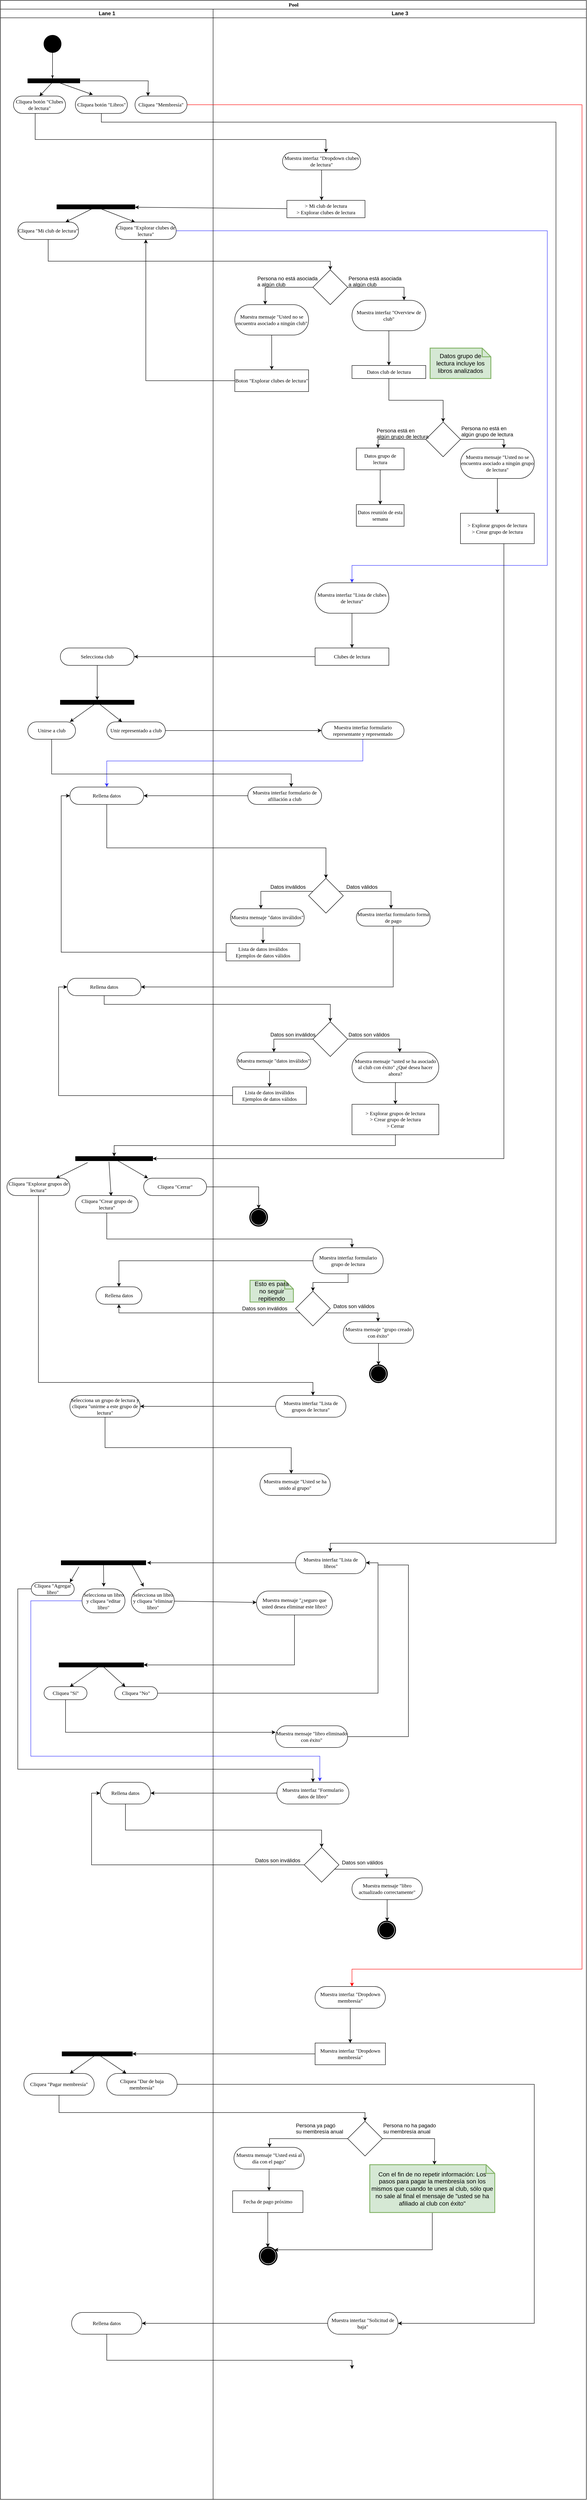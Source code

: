 <mxfile version="12.1.9" type="github" pages="1">
  <diagram name="Page-1" id="0783ab3e-0a74-02c8-0abd-f7b4e66b4bec">
    <mxGraphModel dx="1024" dy="561" grid="1" gridSize="10" guides="1" tooltips="1" connect="1" arrows="1" fold="1" page="1" pageScale="1" pageWidth="850" pageHeight="1100" background="#ffffff" math="0" shadow="0">
      <root>
        <mxCell id="0"/>
        <mxCell id="1" parent="0"/>
        <mxCell id="1c1d494c118603dd-1" value="Pool" style="swimlane;html=1;childLayout=stackLayout;startSize=20;rounded=0;shadow=0;comic=0;labelBackgroundColor=none;strokeColor=#000000;strokeWidth=1;fillColor=#ffffff;fontFamily=Verdana;fontSize=12;fontColor=#000000;align=center;" parent="1" vertex="1">
          <mxGeometry x="40" y="20" width="1350" height="5750" as="geometry"/>
        </mxCell>
        <mxCell id="n3SkGMCZbg7LG-9alkwq-2" value="" style="edgeStyle=orthogonalEdgeStyle;rounded=0;orthogonalLoop=1;jettySize=auto;html=1;exitX=0.417;exitY=1;exitDx=0;exitDy=0;exitPerimeter=0;" edge="1" parent="1c1d494c118603dd-1" source="n3SkGMCZbg7LG-9alkwq-7" target="n3SkGMCZbg7LG-9alkwq-1">
          <mxGeometry relative="1" as="geometry">
            <mxPoint x="80" y="200" as="sourcePoint"/>
            <Array as="points">
              <mxPoint x="80" y="320"/>
              <mxPoint x="750" y="320"/>
            </Array>
          </mxGeometry>
        </mxCell>
        <mxCell id="1c1d494c118603dd-2" value="Lane 1" style="swimlane;html=1;startSize=20;" parent="1c1d494c118603dd-1" vertex="1">
          <mxGeometry y="20" width="490" height="5730" as="geometry"/>
        </mxCell>
        <mxCell id="60571a20871a0731-4" value="" style="ellipse;whiteSpace=wrap;html=1;rounded=0;shadow=0;comic=0;labelBackgroundColor=none;strokeColor=#000000;strokeWidth=1;fillColor=#000000;fontFamily=Verdana;fontSize=12;fontColor=#000000;align=center;" parent="1c1d494c118603dd-2" vertex="1">
          <mxGeometry x="100" y="60" width="40" height="40" as="geometry"/>
        </mxCell>
        <mxCell id="1c1d494c118603dd-27" style="edgeStyle=orthogonalEdgeStyle;rounded=0;html=1;labelBackgroundColor=none;startArrow=none;startFill=0;startSize=5;endArrow=classicThin;endFill=1;endSize=5;jettySize=auto;orthogonalLoop=1;strokeColor=#000000;strokeWidth=1;fontFamily=Verdana;fontSize=12;fontColor=#000000;" parent="1c1d494c118603dd-2" source="60571a20871a0731-4" edge="1">
          <mxGeometry relative="1" as="geometry">
            <mxPoint x="120" y="160" as="targetPoint"/>
          </mxGeometry>
        </mxCell>
        <mxCell id="n3SkGMCZbg7LG-9alkwq-5" value="" style="rounded=0;whiteSpace=wrap;html=1;fillColor=#000000;" vertex="1" parent="1c1d494c118603dd-2">
          <mxGeometry x="63" y="160" width="120" height="10" as="geometry"/>
        </mxCell>
        <mxCell id="n3SkGMCZbg7LG-9alkwq-7" value="Cliquea botón &quot;Clubes de lectura&quot;" style="rounded=1;whiteSpace=wrap;html=1;shadow=0;comic=0;labelBackgroundColor=none;strokeColor=#000000;strokeWidth=1;fillColor=#ffffff;fontFamily=Verdana;fontSize=12;fontColor=#000000;align=center;arcSize=50;" vertex="1" parent="1c1d494c118603dd-2">
          <mxGeometry x="30" y="200" width="120" height="40" as="geometry"/>
        </mxCell>
        <mxCell id="n3SkGMCZbg7LG-9alkwq-160" value="" style="edgeStyle=orthogonalEdgeStyle;rounded=0;orthogonalLoop=1;jettySize=auto;html=1;strokeColor=#000000;" edge="1" parent="1c1d494c118603dd-2" source="n3SkGMCZbg7LG-9alkwq-10">
          <mxGeometry relative="1" as="geometry">
            <mxPoint x="760" y="3550" as="targetPoint"/>
            <Array as="points">
              <mxPoint x="233" y="260"/>
              <mxPoint x="1280" y="260"/>
              <mxPoint x="1280" y="3530"/>
              <mxPoint x="760" y="3530"/>
            </Array>
          </mxGeometry>
        </mxCell>
        <mxCell id="n3SkGMCZbg7LG-9alkwq-10" value="Cliquea botón &quot;Libros&quot;" style="rounded=1;whiteSpace=wrap;html=1;shadow=0;comic=0;labelBackgroundColor=none;strokeColor=#000000;strokeWidth=1;fillColor=#ffffff;fontFamily=Verdana;fontSize=12;fontColor=#000000;align=center;arcSize=50;" vertex="1" parent="1c1d494c118603dd-2">
          <mxGeometry x="172.5" y="200" width="120" height="40" as="geometry"/>
        </mxCell>
        <mxCell id="n3SkGMCZbg7LG-9alkwq-8" style="edgeStyle=none;rounded=0;orthogonalLoop=1;jettySize=auto;html=1;entryX=0.338;entryY=-0.075;entryDx=0;entryDy=0;entryPerimeter=0;" edge="1" parent="1c1d494c118603dd-2" source="n3SkGMCZbg7LG-9alkwq-5" target="n3SkGMCZbg7LG-9alkwq-10">
          <mxGeometry relative="1" as="geometry">
            <mxPoint x="200" y="200" as="targetPoint"/>
          </mxGeometry>
        </mxCell>
        <mxCell id="n3SkGMCZbg7LG-9alkwq-12" value="" style="rounded=0;whiteSpace=wrap;html=1;shadow=0;comic=0;labelBackgroundColor=none;strokeColor=#000000;strokeWidth=1;fillColor=#000000;fontFamily=Verdana;fontSize=12;fontColor=#000000;align=center;arcSize=50;" vertex="1" parent="1c1d494c118603dd-2">
          <mxGeometry x="130" y="450" width="180" height="10" as="geometry"/>
        </mxCell>
        <mxCell id="n3SkGMCZbg7LG-9alkwq-15" value="Cliquea &quot;Mi club de lectura&quot;" style="rounded=1;whiteSpace=wrap;html=1;shadow=0;comic=0;labelBackgroundColor=none;strokeColor=#000000;strokeWidth=1;fillColor=#ffffff;fontFamily=Verdana;fontSize=12;fontColor=#000000;align=center;arcSize=50;" vertex="1" parent="1c1d494c118603dd-2">
          <mxGeometry x="40" y="490" width="140" height="40" as="geometry"/>
        </mxCell>
        <mxCell id="n3SkGMCZbg7LG-9alkwq-17" value="Cliquea &quot;Explorar clubes de lectura&quot;" style="rounded=1;whiteSpace=wrap;html=1;shadow=0;comic=0;labelBackgroundColor=none;strokeColor=#000000;strokeWidth=1;fillColor=#ffffff;fontFamily=Verdana;fontSize=12;fontColor=#000000;align=center;arcSize=50;" vertex="1" parent="1c1d494c118603dd-2">
          <mxGeometry x="265" y="490" width="140" height="40" as="geometry"/>
        </mxCell>
        <mxCell id="n3SkGMCZbg7LG-9alkwq-57" value="" style="edgeStyle=orthogonalEdgeStyle;rounded=0;orthogonalLoop=1;jettySize=auto;html=1;" edge="1" parent="1c1d494c118603dd-2" source="n3SkGMCZbg7LG-9alkwq-54" target="n3SkGMCZbg7LG-9alkwq-56">
          <mxGeometry relative="1" as="geometry"/>
        </mxCell>
        <mxCell id="n3SkGMCZbg7LG-9alkwq-54" value="Selecciona club" style="rounded=1;whiteSpace=wrap;html=1;shadow=0;comic=0;labelBackgroundColor=none;strokeColor=#000000;strokeWidth=1;fillColor=#ffffff;fontFamily=Verdana;fontSize=12;fontColor=#000000;align=center;arcSize=50;" vertex="1" parent="1c1d494c118603dd-2">
          <mxGeometry x="138" y="1470" width="170" height="40" as="geometry"/>
        </mxCell>
        <mxCell id="n3SkGMCZbg7LG-9alkwq-59" value="" style="rounded=0;orthogonalLoop=1;jettySize=auto;html=1;" edge="1" parent="1c1d494c118603dd-2" source="n3SkGMCZbg7LG-9alkwq-56">
          <mxGeometry relative="1" as="geometry">
            <mxPoint x="160" y="1640" as="targetPoint"/>
          </mxGeometry>
        </mxCell>
        <mxCell id="n3SkGMCZbg7LG-9alkwq-56" value="" style="rounded=0;whiteSpace=wrap;html=1;shadow=0;comic=0;labelBackgroundColor=none;strokeColor=#000000;strokeWidth=1;fillColor=#000000;fontFamily=Verdana;fontSize=12;fontColor=#000000;align=center;arcSize=50;" vertex="1" parent="1c1d494c118603dd-2">
          <mxGeometry x="138" y="1590" width="170" height="10" as="geometry"/>
        </mxCell>
        <mxCell id="n3SkGMCZbg7LG-9alkwq-61" value="Unirse a club" style="rounded=1;whiteSpace=wrap;html=1;shadow=0;comic=0;labelBackgroundColor=none;strokeColor=#000000;strokeWidth=1;fillColor=#ffffff;fontFamily=Verdana;fontSize=12;fontColor=#000000;align=center;arcSize=50;" vertex="1" parent="1c1d494c118603dd-2">
          <mxGeometry x="63" y="1640" width="110" height="40" as="geometry"/>
        </mxCell>
        <mxCell id="n3SkGMCZbg7LG-9alkwq-62" value="Unir representado a club" style="rounded=1;whiteSpace=wrap;html=1;shadow=0;comic=0;labelBackgroundColor=none;strokeColor=#000000;strokeWidth=1;fillColor=#ffffff;fontFamily=Verdana;fontSize=12;fontColor=#000000;align=center;arcSize=50;" vertex="1" parent="1c1d494c118603dd-2">
          <mxGeometry x="245" y="1640" width="135" height="40" as="geometry"/>
        </mxCell>
        <mxCell id="n3SkGMCZbg7LG-9alkwq-65" value="Rellena datos" style="rounded=1;whiteSpace=wrap;html=1;shadow=0;comic=0;labelBackgroundColor=none;strokeColor=#000000;strokeWidth=1;fillColor=#ffffff;fontFamily=Verdana;fontSize=12;fontColor=#000000;align=center;arcSize=50;" vertex="1" parent="1c1d494c118603dd-2">
          <mxGeometry x="160" y="1790" width="170" height="40" as="geometry"/>
        </mxCell>
        <mxCell id="n3SkGMCZbg7LG-9alkwq-85" value="" style="edgeStyle=orthogonalEdgeStyle;rounded=0;orthogonalLoop=1;jettySize=auto;html=1;" edge="1" parent="1c1d494c118603dd-2" source="n3SkGMCZbg7LG-9alkwq-82">
          <mxGeometry relative="1" as="geometry">
            <mxPoint x="760" y="2330" as="targetPoint"/>
            <Array as="points">
              <mxPoint x="239" y="2290"/>
              <mxPoint x="760" y="2290"/>
            </Array>
          </mxGeometry>
        </mxCell>
        <mxCell id="n3SkGMCZbg7LG-9alkwq-82" value="Rellena datos" style="rounded=1;whiteSpace=wrap;html=1;shadow=0;comic=0;labelBackgroundColor=none;strokeColor=#000000;strokeWidth=1;fillColor=#ffffff;fontFamily=Verdana;fontSize=12;fontColor=#000000;align=center;arcSize=50;" vertex="1" parent="1c1d494c118603dd-2">
          <mxGeometry x="154" y="2230" width="170" height="40" as="geometry"/>
        </mxCell>
        <mxCell id="n3SkGMCZbg7LG-9alkwq-111" value="" style="rounded=0;orthogonalLoop=1;jettySize=auto;html=1;strokeColor=#000000;exitX=0.157;exitY=1.4;exitDx=0;exitDy=0;exitPerimeter=0;" edge="1" parent="1c1d494c118603dd-2" source="n3SkGMCZbg7LG-9alkwq-100" target="n3SkGMCZbg7LG-9alkwq-115">
          <mxGeometry relative="1" as="geometry">
            <mxPoint x="190" y="2690" as="targetPoint"/>
          </mxGeometry>
        </mxCell>
        <mxCell id="n3SkGMCZbg7LG-9alkwq-113" value="" style="edgeStyle=none;rounded=0;orthogonalLoop=1;jettySize=auto;html=1;strokeColor=#000000;entryX=0.569;entryY=0.025;entryDx=0;entryDy=0;entryPerimeter=0;exitX=0.433;exitY=1.2;exitDx=0;exitDy=0;exitPerimeter=0;" edge="1" parent="1c1d494c118603dd-2" source="n3SkGMCZbg7LG-9alkwq-100" target="n3SkGMCZbg7LG-9alkwq-116">
          <mxGeometry relative="1" as="geometry">
            <mxPoint x="262" y="2700" as="targetPoint"/>
          </mxGeometry>
        </mxCell>
        <mxCell id="n3SkGMCZbg7LG-9alkwq-100" value="" style="rounded=0;whiteSpace=wrap;html=1;shadow=0;comic=0;labelBackgroundColor=none;strokeColor=#000000;strokeWidth=1;fillColor=#000000;fontFamily=Verdana;fontSize=12;fontColor=#000000;align=center;arcSize=50;" vertex="1" parent="1c1d494c118603dd-2">
          <mxGeometry x="173" y="2640" width="178" height="10" as="geometry"/>
        </mxCell>
        <mxCell id="n3SkGMCZbg7LG-9alkwq-109" value="Cliquea &quot;Membresía&quot;" style="rounded=1;whiteSpace=wrap;html=1;shadow=0;comic=0;labelBackgroundColor=none;strokeColor=#000000;strokeWidth=1;fillColor=#ffffff;fontFamily=Verdana;fontSize=12;fontColor=#000000;align=center;arcSize=50;" vertex="1" parent="1c1d494c118603dd-2">
          <mxGeometry x="310" y="200" width="120" height="40" as="geometry"/>
        </mxCell>
        <mxCell id="n3SkGMCZbg7LG-9alkwq-115" value="Cliquea &quot;Explorar grupos de lectura&quot;" style="rounded=1;whiteSpace=wrap;html=1;shadow=0;comic=0;labelBackgroundColor=none;strokeColor=#000000;strokeWidth=1;fillColor=#ffffff;fontFamily=Verdana;fontSize=12;fontColor=#000000;align=center;arcSize=50;" vertex="1" parent="1c1d494c118603dd-2">
          <mxGeometry x="15" y="2690" width="145" height="40" as="geometry"/>
        </mxCell>
        <mxCell id="n3SkGMCZbg7LG-9alkwq-123" value="" style="edgeStyle=orthogonalEdgeStyle;rounded=0;orthogonalLoop=1;jettySize=auto;html=1;strokeColor=#000000;" edge="1" parent="1c1d494c118603dd-2" source="n3SkGMCZbg7LG-9alkwq-116">
          <mxGeometry relative="1" as="geometry">
            <mxPoint x="810" y="2850" as="targetPoint"/>
            <Array as="points">
              <mxPoint x="245" y="2830"/>
              <mxPoint x="810" y="2830"/>
            </Array>
          </mxGeometry>
        </mxCell>
        <mxCell id="n3SkGMCZbg7LG-9alkwq-116" value="Cliquea &quot;Crear grupo de lectura&quot;" style="rounded=1;whiteSpace=wrap;html=1;shadow=0;comic=0;labelBackgroundColor=none;strokeColor=#000000;strokeWidth=1;fillColor=#ffffff;fontFamily=Verdana;fontSize=12;fontColor=#000000;align=center;arcSize=50;" vertex="1" parent="1c1d494c118603dd-2">
          <mxGeometry x="172.5" y="2730" width="145" height="40" as="geometry"/>
        </mxCell>
        <mxCell id="n3SkGMCZbg7LG-9alkwq-119" value="Cliquea &quot;Cerrar&quot;" style="rounded=1;whiteSpace=wrap;html=1;shadow=0;comic=0;labelBackgroundColor=none;strokeColor=#000000;strokeWidth=1;fillColor=#ffffff;fontFamily=Verdana;fontSize=12;fontColor=#000000;align=center;arcSize=50;" vertex="1" parent="1c1d494c118603dd-2">
          <mxGeometry x="330" y="2690" width="145" height="40" as="geometry"/>
        </mxCell>
        <mxCell id="n3SkGMCZbg7LG-9alkwq-125" value="Rellena datos" style="rounded=1;whiteSpace=wrap;html=1;shadow=0;comic=0;labelBackgroundColor=none;strokeColor=#000000;strokeWidth=1;fillColor=#ffffff;fontFamily=Verdana;fontSize=12;fontColor=#000000;align=center;arcSize=50;" vertex="1" parent="1c1d494c118603dd-2">
          <mxGeometry x="220" y="2940" width="106" height="40" as="geometry"/>
        </mxCell>
        <mxCell id="n3SkGMCZbg7LG-9alkwq-152" value="Selecciona un grupo de lectura y cliquea &quot;unirme a este grupo de lectura&quot;" style="rounded=1;whiteSpace=wrap;html=1;shadow=0;comic=0;labelBackgroundColor=none;strokeColor=#000000;strokeWidth=1;fillColor=#ffffff;fontFamily=Verdana;fontSize=12;fontColor=#000000;align=center;arcSize=50;" vertex="1" parent="1c1d494c118603dd-2">
          <mxGeometry x="160" y="3190" width="162" height="50" as="geometry"/>
        </mxCell>
        <mxCell id="n3SkGMCZbg7LG-9alkwq-166" value="" style="rounded=0;orthogonalLoop=1;jettySize=auto;html=1;strokeColor=#000000;exitX=0.21;exitY=1.4;exitDx=0;exitDy=0;exitPerimeter=0;" edge="1" parent="1c1d494c118603dd-2" source="n3SkGMCZbg7LG-9alkwq-164">
          <mxGeometry relative="1" as="geometry">
            <mxPoint x="160" y="3620" as="targetPoint"/>
          </mxGeometry>
        </mxCell>
        <mxCell id="n3SkGMCZbg7LG-9alkwq-169" value="" style="edgeStyle=none;rounded=0;orthogonalLoop=1;jettySize=auto;html=1;strokeColor=#000000;" edge="1" parent="1c1d494c118603dd-2" source="n3SkGMCZbg7LG-9alkwq-164">
          <mxGeometry relative="1" as="geometry">
            <mxPoint x="238" y="3630" as="targetPoint"/>
          </mxGeometry>
        </mxCell>
        <mxCell id="n3SkGMCZbg7LG-9alkwq-164" value="" style="rounded=0;whiteSpace=wrap;html=1;fillColor=#000000;" vertex="1" parent="1c1d494c118603dd-2">
          <mxGeometry x="140" y="3570" width="195" height="10" as="geometry"/>
        </mxCell>
        <mxCell id="n3SkGMCZbg7LG-9alkwq-167" value="Cliquea &quot;Agregar libro&quot;" style="rounded=1;whiteSpace=wrap;html=1;shadow=0;comic=0;labelBackgroundColor=none;strokeColor=#000000;strokeWidth=1;fillColor=#ffffff;fontFamily=Verdana;fontSize=12;fontColor=#000000;align=center;arcSize=50;" vertex="1" parent="1c1d494c118603dd-2">
          <mxGeometry x="71" y="3620" width="99" height="30" as="geometry"/>
        </mxCell>
        <mxCell id="n3SkGMCZbg7LG-9alkwq-170" value="Selecciona un libro y cliquea &quot;editar libro&quot;" style="rounded=1;whiteSpace=wrap;html=1;shadow=0;comic=0;labelBackgroundColor=none;strokeColor=#000000;strokeWidth=1;fillColor=#ffffff;fontFamily=Verdana;fontSize=12;fontColor=#000000;align=center;arcSize=50;" vertex="1" parent="1c1d494c118603dd-2">
          <mxGeometry x="188" y="3635" width="99" height="55" as="geometry"/>
        </mxCell>
        <mxCell id="n3SkGMCZbg7LG-9alkwq-172" value="Selecciona un libro y cliquea &quot;eliminar libro&quot;" style="rounded=1;whiteSpace=wrap;html=1;shadow=0;comic=0;labelBackgroundColor=none;strokeColor=#000000;strokeWidth=1;fillColor=#ffffff;fontFamily=Verdana;fontSize=12;fontColor=#000000;align=center;arcSize=50;" vertex="1" parent="1c1d494c118603dd-2">
          <mxGeometry x="301.5" y="3635" width="99" height="55" as="geometry"/>
        </mxCell>
        <mxCell id="n3SkGMCZbg7LG-9alkwq-177" value="" style="rounded=0;whiteSpace=wrap;html=1;fillColor=#000000;" vertex="1" parent="1c1d494c118603dd-2">
          <mxGeometry x="135" y="3805" width="195" height="10" as="geometry"/>
        </mxCell>
        <mxCell id="n3SkGMCZbg7LG-9alkwq-179" value="Cliquea &quot;Sí&quot;" style="rounded=1;whiteSpace=wrap;html=1;shadow=0;comic=0;labelBackgroundColor=none;strokeColor=#000000;strokeWidth=1;fillColor=#ffffff;fontFamily=Verdana;fontSize=12;fontColor=#000000;align=center;arcSize=50;" vertex="1" parent="1c1d494c118603dd-2">
          <mxGeometry x="100.5" y="3860" width="99" height="30" as="geometry"/>
        </mxCell>
        <mxCell id="n3SkGMCZbg7LG-9alkwq-182" value="Cliquea &quot;No&quot;" style="rounded=1;whiteSpace=wrap;html=1;shadow=0;comic=0;labelBackgroundColor=none;strokeColor=#000000;strokeWidth=1;fillColor=#ffffff;fontFamily=Verdana;fontSize=12;fontColor=#000000;align=center;arcSize=50;" vertex="1" parent="1c1d494c118603dd-2">
          <mxGeometry x="263" y="3860" width="99" height="30" as="geometry"/>
        </mxCell>
        <mxCell id="n3SkGMCZbg7LG-9alkwq-181" style="edgeStyle=none;rounded=0;orthogonalLoop=1;jettySize=auto;html=1;strokeColor=#000000;entryX=0.25;entryY=0;entryDx=0;entryDy=0;" edge="1" parent="1c1d494c118603dd-2" source="n3SkGMCZbg7LG-9alkwq-177" target="n3SkGMCZbg7LG-9alkwq-182">
          <mxGeometry relative="1" as="geometry">
            <mxPoint x="320" y="3860" as="targetPoint"/>
          </mxGeometry>
        </mxCell>
        <mxCell id="n3SkGMCZbg7LG-9alkwq-194" value="" style="edgeStyle=orthogonalEdgeStyle;rounded=0;orthogonalLoop=1;jettySize=auto;html=1;startArrow=none;startFill=0;endArrow=classic;endFill=1;strokeColor=#000000;" edge="1" parent="1c1d494c118603dd-2" source="n3SkGMCZbg7LG-9alkwq-191">
          <mxGeometry relative="1" as="geometry">
            <mxPoint x="740" y="4230" as="targetPoint"/>
            <Array as="points">
              <mxPoint x="288" y="4190"/>
              <mxPoint x="740" y="4190"/>
            </Array>
          </mxGeometry>
        </mxCell>
        <mxCell id="n3SkGMCZbg7LG-9alkwq-191" value="Rellena datos" style="rounded=1;whiteSpace=wrap;html=1;shadow=0;comic=0;labelBackgroundColor=none;strokeColor=#000000;strokeWidth=1;fillColor=#ffffff;fontFamily=Verdana;fontSize=12;fontColor=#000000;align=center;arcSize=50;" vertex="1" parent="1c1d494c118603dd-2">
          <mxGeometry x="230" y="4080" width="116" height="50" as="geometry"/>
        </mxCell>
        <mxCell id="n3SkGMCZbg7LG-9alkwq-211" value="" style="rounded=0;whiteSpace=wrap;html=1;shadow=0;comic=0;labelBackgroundColor=none;strokeColor=#000000;strokeWidth=1;fillColor=#000000;fontFamily=Verdana;fontSize=12;fontColor=#000000;align=center;arcSize=50;" vertex="1" parent="1c1d494c118603dd-2">
          <mxGeometry x="142" y="4700" width="162" height="10" as="geometry"/>
        </mxCell>
        <mxCell id="n3SkGMCZbg7LG-9alkwq-216" value="Cliquea &quot;Pagar membresía&quot;" style="rounded=1;whiteSpace=wrap;html=1;shadow=0;comic=0;labelBackgroundColor=none;strokeColor=#000000;strokeWidth=1;fillColor=#ffffff;fontFamily=Verdana;fontSize=12;fontColor=#000000;align=center;arcSize=50;" vertex="1" parent="1c1d494c118603dd-2">
          <mxGeometry x="54" y="4750" width="162" height="50" as="geometry"/>
        </mxCell>
        <mxCell id="n3SkGMCZbg7LG-9alkwq-217" value="Cliquea &quot;Dar de baja membresía&quot;" style="rounded=1;whiteSpace=wrap;html=1;shadow=0;comic=0;labelBackgroundColor=none;strokeColor=#000000;strokeWidth=1;fillColor=#ffffff;fontFamily=Verdana;fontSize=12;fontColor=#000000;align=center;arcSize=50;" vertex="1" parent="1c1d494c118603dd-2">
          <mxGeometry x="245" y="4750" width="162" height="50" as="geometry"/>
        </mxCell>
        <mxCell id="n3SkGMCZbg7LG-9alkwq-242" value="" style="edgeStyle=orthogonalEdgeStyle;rounded=0;orthogonalLoop=1;jettySize=auto;html=1;startArrow=none;startFill=0;endArrow=classic;endFill=1;strokeColor=#000000;" edge="1" parent="1c1d494c118603dd-2" source="n3SkGMCZbg7LG-9alkwq-239">
          <mxGeometry relative="1" as="geometry">
            <mxPoint x="810" y="5430" as="targetPoint"/>
            <Array as="points">
              <mxPoint x="245" y="5410"/>
              <mxPoint x="810" y="5410"/>
            </Array>
          </mxGeometry>
        </mxCell>
        <mxCell id="n3SkGMCZbg7LG-9alkwq-239" value="Rellena datos" style="rounded=1;whiteSpace=wrap;html=1;shadow=0;comic=0;labelBackgroundColor=none;strokeColor=#000000;strokeWidth=1;fillColor=#ffffff;fontFamily=Verdana;fontSize=12;fontColor=#000000;align=center;arcSize=50;" vertex="1" parent="1c1d494c118603dd-2">
          <mxGeometry x="164" y="5300" width="162" height="50" as="geometry"/>
        </mxCell>
        <mxCell id="n3SkGMCZbg7LG-9alkwq-13" value="" style="edgeStyle=none;rounded=0;orthogonalLoop=1;jettySize=auto;html=1;" edge="1" parent="1c1d494c118603dd-1" source="n3SkGMCZbg7LG-9alkwq-3" target="n3SkGMCZbg7LG-9alkwq-12">
          <mxGeometry relative="1" as="geometry"/>
        </mxCell>
        <mxCell id="n3SkGMCZbg7LG-9alkwq-29" value="" style="edgeStyle=orthogonalEdgeStyle;rounded=0;orthogonalLoop=1;jettySize=auto;html=1;entryX=0.5;entryY=1;entryDx=0;entryDy=0;" edge="1" parent="1c1d494c118603dd-1" source="n3SkGMCZbg7LG-9alkwq-26" target="n3SkGMCZbg7LG-9alkwq-17">
          <mxGeometry relative="1" as="geometry">
            <mxPoint x="340" y="640" as="targetPoint"/>
          </mxGeometry>
        </mxCell>
        <mxCell id="n3SkGMCZbg7LG-9alkwq-50" style="edgeStyle=orthogonalEdgeStyle;rounded=0;orthogonalLoop=1;jettySize=auto;html=1;exitX=1;exitY=0.5;exitDx=0;exitDy=0;strokeColor=#3333FF;" edge="1" parent="1c1d494c118603dd-1" source="n3SkGMCZbg7LG-9alkwq-17">
          <mxGeometry relative="1" as="geometry">
            <mxPoint x="810" y="1340" as="targetPoint"/>
            <Array as="points">
              <mxPoint x="1260" y="530"/>
              <mxPoint x="1260" y="1300"/>
              <mxPoint x="810" y="1300"/>
              <mxPoint x="810" y="1330"/>
            </Array>
          </mxGeometry>
        </mxCell>
        <mxCell id="n3SkGMCZbg7LG-9alkwq-55" value="" style="edgeStyle=orthogonalEdgeStyle;rounded=0;orthogonalLoop=1;jettySize=auto;html=1;" edge="1" parent="1c1d494c118603dd-1" source="n3SkGMCZbg7LG-9alkwq-52" target="n3SkGMCZbg7LG-9alkwq-54">
          <mxGeometry relative="1" as="geometry"/>
        </mxCell>
        <mxCell id="n3SkGMCZbg7LG-9alkwq-66" value="" style="edgeStyle=orthogonalEdgeStyle;rounded=0;orthogonalLoop=1;jettySize=auto;html=1;" edge="1" parent="1c1d494c118603dd-1" source="n3SkGMCZbg7LG-9alkwq-64" target="n3SkGMCZbg7LG-9alkwq-65">
          <mxGeometry relative="1" as="geometry"/>
        </mxCell>
        <mxCell id="n3SkGMCZbg7LG-9alkwq-68" value="" style="edgeStyle=orthogonalEdgeStyle;rounded=0;orthogonalLoop=1;jettySize=auto;html=1;entryX=0.5;entryY=0;entryDx=0;entryDy=0;" edge="1" parent="1c1d494c118603dd-1" source="n3SkGMCZbg7LG-9alkwq-65" target="n3SkGMCZbg7LG-9alkwq-71">
          <mxGeometry relative="1" as="geometry">
            <mxPoint x="665" y="1950" as="targetPoint"/>
            <Array as="points">
              <mxPoint x="245" y="1950"/>
              <mxPoint x="750" y="1950"/>
            </Array>
          </mxGeometry>
        </mxCell>
        <mxCell id="n3SkGMCZbg7LG-9alkwq-83" value="" style="edgeStyle=orthogonalEdgeStyle;rounded=0;orthogonalLoop=1;jettySize=auto;html=1;" edge="1" parent="1c1d494c118603dd-1" source="n3SkGMCZbg7LG-9alkwq-81" target="n3SkGMCZbg7LG-9alkwq-82">
          <mxGeometry relative="1" as="geometry">
            <Array as="points">
              <mxPoint x="905" y="2270"/>
            </Array>
          </mxGeometry>
        </mxCell>
        <mxCell id="n3SkGMCZbg7LG-9alkwq-87" style="edgeStyle=orthogonalEdgeStyle;rounded=0;orthogonalLoop=1;jettySize=auto;html=1;entryX=0;entryY=0.5;entryDx=0;entryDy=0;" edge="1" parent="1c1d494c118603dd-1" source="n3SkGMCZbg7LG-9alkwq-76" target="n3SkGMCZbg7LG-9alkwq-65">
          <mxGeometry relative="1" as="geometry"/>
        </mxCell>
        <mxCell id="n3SkGMCZbg7LG-9alkwq-95" style="edgeStyle=orthogonalEdgeStyle;rounded=0;orthogonalLoop=1;jettySize=auto;html=1;entryX=0;entryY=0.5;entryDx=0;entryDy=0;" edge="1" parent="1c1d494c118603dd-1" source="n3SkGMCZbg7LG-9alkwq-92" target="n3SkGMCZbg7LG-9alkwq-82">
          <mxGeometry relative="1" as="geometry"/>
        </mxCell>
        <mxCell id="n3SkGMCZbg7LG-9alkwq-101" value="" style="edgeStyle=orthogonalEdgeStyle;rounded=0;orthogonalLoop=1;jettySize=auto;html=1;" edge="1" parent="1c1d494c118603dd-1" source="n3SkGMCZbg7LG-9alkwq-98" target="n3SkGMCZbg7LG-9alkwq-100">
          <mxGeometry relative="1" as="geometry">
            <Array as="points">
              <mxPoint x="910" y="2635"/>
            </Array>
          </mxGeometry>
        </mxCell>
        <mxCell id="n3SkGMCZbg7LG-9alkwq-103" value="" style="edgeStyle=orthogonalEdgeStyle;rounded=0;orthogonalLoop=1;jettySize=auto;html=1;entryX=1;entryY=0.5;entryDx=0;entryDy=0;" edge="1" parent="1c1d494c118603dd-1" source="n3SkGMCZbg7LG-9alkwq-46" target="n3SkGMCZbg7LG-9alkwq-100">
          <mxGeometry relative="1" as="geometry">
            <mxPoint x="360" y="2650" as="targetPoint"/>
            <Array as="points">
              <mxPoint x="1160" y="2665"/>
            </Array>
          </mxGeometry>
        </mxCell>
        <mxCell id="n3SkGMCZbg7LG-9alkwq-106" value="" style="edgeStyle=orthogonalEdgeStyle;rounded=0;orthogonalLoop=1;jettySize=auto;html=1;" edge="1" parent="1c1d494c118603dd-1" source="n3SkGMCZbg7LG-9alkwq-62" target="n3SkGMCZbg7LG-9alkwq-105">
          <mxGeometry relative="1" as="geometry"/>
        </mxCell>
        <mxCell id="n3SkGMCZbg7LG-9alkwq-107" style="edgeStyle=orthogonalEdgeStyle;rounded=0;orthogonalLoop=1;jettySize=auto;html=1;entryX=0.5;entryY=0;entryDx=0;entryDy=0;strokeColor=#3333FF;" edge="1" parent="1c1d494c118603dd-1" source="n3SkGMCZbg7LG-9alkwq-105" target="n3SkGMCZbg7LG-9alkwq-65">
          <mxGeometry relative="1" as="geometry">
            <Array as="points">
              <mxPoint x="835" y="1750"/>
              <mxPoint x="245" y="1750"/>
            </Array>
          </mxGeometry>
        </mxCell>
        <mxCell id="n3SkGMCZbg7LG-9alkwq-120" value="" style="edgeStyle=orthogonalEdgeStyle;rounded=0;orthogonalLoop=1;jettySize=auto;html=1;strokeColor=#000000;entryX=0.5;entryY=0;entryDx=0;entryDy=0;" edge="1" parent="1c1d494c118603dd-1" source="n3SkGMCZbg7LG-9alkwq-119" target="60571a20871a0731-5">
          <mxGeometry relative="1" as="geometry">
            <mxPoint x="600" y="2730" as="targetPoint"/>
          </mxGeometry>
        </mxCell>
        <mxCell id="n3SkGMCZbg7LG-9alkwq-126" value="" style="edgeStyle=orthogonalEdgeStyle;rounded=0;orthogonalLoop=1;jettySize=auto;html=1;strokeColor=#000000;" edge="1" parent="1c1d494c118603dd-1" source="n3SkGMCZbg7LG-9alkwq-124" target="n3SkGMCZbg7LG-9alkwq-125">
          <mxGeometry relative="1" as="geometry"/>
        </mxCell>
        <mxCell id="n3SkGMCZbg7LG-9alkwq-131" value="" style="edgeStyle=orthogonalEdgeStyle;rounded=0;orthogonalLoop=1;jettySize=auto;html=1;strokeColor=#000000;entryX=0.5;entryY=1;entryDx=0;entryDy=0;" edge="1" parent="1c1d494c118603dd-1" source="n3SkGMCZbg7LG-9alkwq-129" target="n3SkGMCZbg7LG-9alkwq-125">
          <mxGeometry relative="1" as="geometry">
            <mxPoint x="640" y="3020" as="targetPoint"/>
            <Array as="points">
              <mxPoint x="273" y="3020"/>
            </Array>
          </mxGeometry>
        </mxCell>
        <mxCell id="n3SkGMCZbg7LG-9alkwq-153" value="" style="edgeStyle=orthogonalEdgeStyle;rounded=0;orthogonalLoop=1;jettySize=auto;html=1;strokeColor=#000000;" edge="1" parent="1c1d494c118603dd-1" source="n3SkGMCZbg7LG-9alkwq-145" target="n3SkGMCZbg7LG-9alkwq-152">
          <mxGeometry relative="1" as="geometry"/>
        </mxCell>
        <mxCell id="n3SkGMCZbg7LG-9alkwq-163" value="" style="edgeStyle=orthogonalEdgeStyle;rounded=0;orthogonalLoop=1;jettySize=auto;html=1;strokeColor=#000000;" edge="1" parent="1c1d494c118603dd-1" source="n3SkGMCZbg7LG-9alkwq-161">
          <mxGeometry relative="1" as="geometry">
            <mxPoint x="338" y="3595" as="targetPoint"/>
          </mxGeometry>
        </mxCell>
        <mxCell id="n3SkGMCZbg7LG-9alkwq-174" value="" style="edgeStyle=none;rounded=0;orthogonalLoop=1;jettySize=auto;html=1;strokeColor=#000000;" edge="1" parent="1c1d494c118603dd-1" source="n3SkGMCZbg7LG-9alkwq-172" target="n3SkGMCZbg7LG-9alkwq-173">
          <mxGeometry relative="1" as="geometry"/>
        </mxCell>
        <mxCell id="n3SkGMCZbg7LG-9alkwq-176" value="" style="edgeStyle=orthogonalEdgeStyle;rounded=0;orthogonalLoop=1;jettySize=auto;html=1;strokeColor=#000000;" edge="1" parent="1c1d494c118603dd-1" source="n3SkGMCZbg7LG-9alkwq-173">
          <mxGeometry relative="1" as="geometry">
            <mxPoint x="330" y="3830" as="targetPoint"/>
            <Array as="points">
              <mxPoint x="678" y="3830"/>
            </Array>
          </mxGeometry>
        </mxCell>
        <mxCell id="n3SkGMCZbg7LG-9alkwq-183" style="edgeStyle=orthogonalEdgeStyle;rounded=0;orthogonalLoop=1;jettySize=auto;html=1;entryX=1;entryY=0.5;entryDx=0;entryDy=0;strokeColor=#000000;" edge="1" parent="1c1d494c118603dd-1" source="n3SkGMCZbg7LG-9alkwq-182" target="n3SkGMCZbg7LG-9alkwq-161">
          <mxGeometry relative="1" as="geometry">
            <Array as="points">
              <mxPoint x="870" y="3895"/>
              <mxPoint x="870" y="3595"/>
            </Array>
          </mxGeometry>
        </mxCell>
        <mxCell id="n3SkGMCZbg7LG-9alkwq-185" value="" style="edgeStyle=orthogonalEdgeStyle;rounded=0;orthogonalLoop=1;jettySize=auto;html=1;strokeColor=#000000;" edge="1" parent="1c1d494c118603dd-1" source="n3SkGMCZbg7LG-9alkwq-179" target="n3SkGMCZbg7LG-9alkwq-184">
          <mxGeometry relative="1" as="geometry">
            <Array as="points">
              <mxPoint x="150" y="3985"/>
            </Array>
          </mxGeometry>
        </mxCell>
        <mxCell id="n3SkGMCZbg7LG-9alkwq-192" value="" style="edgeStyle=orthogonalEdgeStyle;rounded=0;orthogonalLoop=1;jettySize=auto;html=1;startArrow=none;startFill=0;endArrow=classic;endFill=1;strokeColor=#000000;" edge="1" parent="1c1d494c118603dd-1" source="n3SkGMCZbg7LG-9alkwq-189" target="n3SkGMCZbg7LG-9alkwq-191">
          <mxGeometry relative="1" as="geometry"/>
        </mxCell>
        <mxCell id="n3SkGMCZbg7LG-9alkwq-203" style="edgeStyle=orthogonalEdgeStyle;rounded=0;orthogonalLoop=1;jettySize=auto;html=1;exitX=0;exitY=0.5;exitDx=0;exitDy=0;entryX=0;entryY=0.5;entryDx=0;entryDy=0;startArrow=none;startFill=0;endArrow=classic;endFill=1;strokeColor=#000000;" edge="1" parent="1c1d494c118603dd-1" source="n3SkGMCZbg7LG-9alkwq-197" target="n3SkGMCZbg7LG-9alkwq-191">
          <mxGeometry relative="1" as="geometry"/>
        </mxCell>
        <mxCell id="n3SkGMCZbg7LG-9alkwq-205" style="edgeStyle=orthogonalEdgeStyle;rounded=0;orthogonalLoop=1;jettySize=auto;html=1;startArrow=none;startFill=0;endArrow=classic;endFill=1;strokeColor=#3333FF;entryX=0.596;entryY=-0.04;entryDx=0;entryDy=0;entryPerimeter=0;" edge="1" parent="1c1d494c118603dd-1" source="n3SkGMCZbg7LG-9alkwq-170" target="n3SkGMCZbg7LG-9alkwq-189">
          <mxGeometry relative="1" as="geometry">
            <mxPoint x="510" y="4106" as="targetPoint"/>
            <Array as="points">
              <mxPoint x="70" y="3683"/>
              <mxPoint x="70" y="4040"/>
              <mxPoint x="736" y="4040"/>
            </Array>
          </mxGeometry>
        </mxCell>
        <mxCell id="n3SkGMCZbg7LG-9alkwq-212" value="" style="edgeStyle=orthogonalEdgeStyle;rounded=0;orthogonalLoop=1;jettySize=auto;html=1;startArrow=none;startFill=0;endArrow=classic;endFill=1;strokeColor=#000000;" edge="1" parent="1c1d494c118603dd-1" source="n3SkGMCZbg7LG-9alkwq-209" target="n3SkGMCZbg7LG-9alkwq-211">
          <mxGeometry relative="1" as="geometry"/>
        </mxCell>
        <mxCell id="1c1d494c118603dd-4" value="Lane 3" style="swimlane;html=1;startSize=20;" parent="1c1d494c118603dd-1" vertex="1">
          <mxGeometry x="490" y="20" width="860" height="5730" as="geometry"/>
        </mxCell>
        <mxCell id="60571a20871a0731-5" value="" style="shape=mxgraph.bpmn.shape;html=1;verticalLabelPosition=bottom;labelBackgroundColor=#ffffff;verticalAlign=top;perimeter=ellipsePerimeter;outline=end;symbol=terminate;rounded=0;shadow=0;comic=0;strokeColor=#000000;strokeWidth=1;fillColor=#ffffff;fontFamily=Verdana;fontSize=12;fontColor=#000000;align=center;" parent="1c1d494c118603dd-4" vertex="1">
          <mxGeometry x="85" y="2760" width="40" height="40" as="geometry"/>
        </mxCell>
        <mxCell id="n3SkGMCZbg7LG-9alkwq-11" value="" style="edgeStyle=none;rounded=0;orthogonalLoop=1;jettySize=auto;html=1;entryX=0.444;entryY=0;entryDx=0;entryDy=0;entryPerimeter=0;" edge="1" parent="1c1d494c118603dd-4" source="n3SkGMCZbg7LG-9alkwq-1" target="n3SkGMCZbg7LG-9alkwq-3">
          <mxGeometry relative="1" as="geometry"/>
        </mxCell>
        <mxCell id="n3SkGMCZbg7LG-9alkwq-1" value="Muestra interfaz &quot;Dropdown clubes de lectura&quot;" style="rounded=1;whiteSpace=wrap;html=1;shadow=0;comic=0;labelBackgroundColor=none;strokeColor=#000000;strokeWidth=1;fillColor=#ffffff;fontFamily=Verdana;fontSize=12;fontColor=#000000;align=center;arcSize=50;" vertex="1" parent="1c1d494c118603dd-4">
          <mxGeometry x="160" y="330" width="180" height="40" as="geometry"/>
        </mxCell>
        <mxCell id="n3SkGMCZbg7LG-9alkwq-3" value="&lt;div&gt;&amp;gt; Mi club de lectura&lt;/div&gt;&lt;div&gt;&amp;gt; Explorar clubes de lectura&lt;br&gt;&lt;/div&gt;" style="rounded=0;whiteSpace=wrap;html=1;shadow=0;comic=0;labelBackgroundColor=none;strokeColor=#000000;strokeWidth=1;fillColor=#ffffff;fontFamily=Verdana;fontSize=12;fontColor=#000000;align=center;arcSize=50;" vertex="1" parent="1c1d494c118603dd-4">
          <mxGeometry x="170" y="440" width="180" height="40" as="geometry"/>
        </mxCell>
        <mxCell id="n3SkGMCZbg7LG-9alkwq-23" value="" style="edgeStyle=orthogonalEdgeStyle;rounded=0;orthogonalLoop=1;jettySize=auto;html=1;" edge="1" parent="1c1d494c118603dd-4" source="n3SkGMCZbg7LG-9alkwq-19">
          <mxGeometry relative="1" as="geometry">
            <mxPoint x="440" y="670" as="targetPoint"/>
            <Array as="points">
              <mxPoint x="440" y="640"/>
            </Array>
          </mxGeometry>
        </mxCell>
        <mxCell id="n3SkGMCZbg7LG-9alkwq-19" value="" style="rhombus;whiteSpace=wrap;html=1;rounded=0;fillColor=#FFFFFF;" vertex="1" parent="1c1d494c118603dd-4">
          <mxGeometry x="230" y="600" width="80" height="80" as="geometry"/>
        </mxCell>
        <mxCell id="n3SkGMCZbg7LG-9alkwq-21" value="&lt;div&gt;Persona no está asociada &lt;br&gt;&lt;/div&gt;&lt;div&gt;a algún club&lt;/div&gt;" style="text;html=1;resizable=0;points=[];autosize=1;align=left;verticalAlign=top;spacingTop=-4;" vertex="1" parent="1c1d494c118603dd-4">
          <mxGeometry x="100" y="610" width="150" height="30" as="geometry"/>
        </mxCell>
        <mxCell id="n3SkGMCZbg7LG-9alkwq-24" value="&lt;div&gt;Persona está asociada &lt;br&gt;&lt;/div&gt;&lt;div&gt;a algún club&lt;br&gt;&lt;/div&gt;" style="text;html=1;resizable=0;points=[];autosize=1;align=left;verticalAlign=top;spacingTop=-4;" vertex="1" parent="1c1d494c118603dd-4">
          <mxGeometry x="310" y="610" width="140" height="30" as="geometry"/>
        </mxCell>
        <mxCell id="n3SkGMCZbg7LG-9alkwq-27" value="" style="edgeStyle=orthogonalEdgeStyle;rounded=0;orthogonalLoop=1;jettySize=auto;html=1;" edge="1" parent="1c1d494c118603dd-4" source="n3SkGMCZbg7LG-9alkwq-25" target="n3SkGMCZbg7LG-9alkwq-26">
          <mxGeometry relative="1" as="geometry"/>
        </mxCell>
        <mxCell id="n3SkGMCZbg7LG-9alkwq-25" value="Muestra mensaje &quot;Usted no se encuentra asociado a ningún club&quot;" style="rounded=1;whiteSpace=wrap;html=1;shadow=0;comic=0;labelBackgroundColor=none;strokeColor=#000000;strokeWidth=1;fillColor=#ffffff;fontFamily=Verdana;fontSize=12;fontColor=#000000;align=center;arcSize=50;" vertex="1" parent="1c1d494c118603dd-4">
          <mxGeometry x="50" y="680" width="170" height="70" as="geometry"/>
        </mxCell>
        <mxCell id="n3SkGMCZbg7LG-9alkwq-26" value="Boton &quot;Explorar clubes de lectura&quot;" style="rounded=0;whiteSpace=wrap;html=1;shadow=0;comic=0;labelBackgroundColor=none;strokeColor=#000000;strokeWidth=1;fillColor=#ffffff;fontFamily=Verdana;fontSize=12;fontColor=#000000;align=center;arcSize=50;" vertex="1" parent="1c1d494c118603dd-4">
          <mxGeometry x="50" y="830" width="170" height="50" as="geometry"/>
        </mxCell>
        <mxCell id="n3SkGMCZbg7LG-9alkwq-34" value="" style="edgeStyle=orthogonalEdgeStyle;rounded=0;orthogonalLoop=1;jettySize=auto;html=1;" edge="1" parent="1c1d494c118603dd-4" source="n3SkGMCZbg7LG-9alkwq-32" target="n3SkGMCZbg7LG-9alkwq-33">
          <mxGeometry relative="1" as="geometry"/>
        </mxCell>
        <mxCell id="n3SkGMCZbg7LG-9alkwq-32" value="Muestra interfaz &quot;Overview de club&quot;" style="rounded=1;whiteSpace=wrap;html=1;shadow=0;comic=0;labelBackgroundColor=none;strokeColor=#000000;strokeWidth=1;fillColor=#ffffff;fontFamily=Verdana;fontSize=12;fontColor=#000000;align=center;arcSize=50;" vertex="1" parent="1c1d494c118603dd-4">
          <mxGeometry x="320" y="670" width="170" height="70" as="geometry"/>
        </mxCell>
        <mxCell id="n3SkGMCZbg7LG-9alkwq-36" value="" style="edgeStyle=orthogonalEdgeStyle;rounded=0;orthogonalLoop=1;jettySize=auto;html=1;entryX=0.5;entryY=0;entryDx=0;entryDy=0;" edge="1" parent="1c1d494c118603dd-4" source="n3SkGMCZbg7LG-9alkwq-33" target="n3SkGMCZbg7LG-9alkwq-37">
          <mxGeometry relative="1" as="geometry">
            <mxPoint x="405" y="930" as="targetPoint"/>
          </mxGeometry>
        </mxCell>
        <mxCell id="n3SkGMCZbg7LG-9alkwq-33" value="Datos club de lectura" style="rounded=0;whiteSpace=wrap;html=1;shadow=0;comic=0;labelBackgroundColor=none;strokeColor=#000000;strokeWidth=1;fillColor=#ffffff;fontFamily=Verdana;fontSize=12;fontColor=#000000;align=center;arcSize=50;" vertex="1" parent="1c1d494c118603dd-4">
          <mxGeometry x="320" y="820" width="170" height="30" as="geometry"/>
        </mxCell>
        <mxCell id="n3SkGMCZbg7LG-9alkwq-37" value="" style="rhombus;whiteSpace=wrap;html=1;rounded=0;fillColor=#FFFFFF;" vertex="1" parent="1c1d494c118603dd-4">
          <mxGeometry x="490" y="950" width="80" height="80" as="geometry"/>
        </mxCell>
        <mxCell id="n3SkGMCZbg7LG-9alkwq-39" value="&lt;div&gt;Persona está en &lt;br&gt;&lt;/div&gt;&lt;div&gt;algún grupo de lectura&lt;br&gt;&lt;/div&gt;" style="text;html=1;resizable=0;points=[];autosize=1;align=left;verticalAlign=top;spacingTop=-4;" vertex="1" parent="1c1d494c118603dd-4">
          <mxGeometry x="375" y="960" width="130" height="30" as="geometry"/>
        </mxCell>
        <mxCell id="n3SkGMCZbg7LG-9alkwq-42" value="" style="edgeStyle=orthogonalEdgeStyle;rounded=0;orthogonalLoop=1;jettySize=auto;html=1;" edge="1" parent="1c1d494c118603dd-4" source="n3SkGMCZbg7LG-9alkwq-40" target="n3SkGMCZbg7LG-9alkwq-41">
          <mxGeometry relative="1" as="geometry"/>
        </mxCell>
        <mxCell id="n3SkGMCZbg7LG-9alkwq-40" value="Datos grupo de lectura" style="rounded=0;whiteSpace=wrap;html=1;shadow=0;comic=0;labelBackgroundColor=none;strokeColor=#000000;strokeWidth=1;fillColor=#ffffff;fontFamily=Verdana;fontSize=12;fontColor=#000000;align=center;arcSize=50;" vertex="1" parent="1c1d494c118603dd-4">
          <mxGeometry x="330" y="1010" width="110" height="50" as="geometry"/>
        </mxCell>
        <mxCell id="n3SkGMCZbg7LG-9alkwq-41" value="Datos reunión de esta semana" style="rounded=0;whiteSpace=wrap;html=1;shadow=0;comic=0;labelBackgroundColor=none;strokeColor=#000000;strokeWidth=1;fillColor=#ffffff;fontFamily=Verdana;fontSize=12;fontColor=#000000;align=center;arcSize=50;" vertex="1" parent="1c1d494c118603dd-4">
          <mxGeometry x="330" y="1140" width="110" height="50" as="geometry"/>
        </mxCell>
        <mxCell id="n3SkGMCZbg7LG-9alkwq-44" value="&lt;div&gt;Persona no está en&lt;/div&gt;&lt;div&gt;algún grupo de lectura&lt;br&gt;&lt;/div&gt;" style="text;html=1;resizable=0;points=[];autosize=1;align=left;verticalAlign=top;spacingTop=-4;" vertex="1" parent="1c1d494c118603dd-4">
          <mxGeometry x="570" y="955" width="130" height="30" as="geometry"/>
        </mxCell>
        <mxCell id="n3SkGMCZbg7LG-9alkwq-47" value="" style="edgeStyle=orthogonalEdgeStyle;rounded=0;orthogonalLoop=1;jettySize=auto;html=1;" edge="1" parent="1c1d494c118603dd-4" source="n3SkGMCZbg7LG-9alkwq-45" target="n3SkGMCZbg7LG-9alkwq-46">
          <mxGeometry relative="1" as="geometry"/>
        </mxCell>
        <mxCell id="n3SkGMCZbg7LG-9alkwq-45" value="Muestra mensaje &quot;Usted no se encuentra asociado a ningún grupo de lectura&quot;" style="rounded=1;whiteSpace=wrap;html=1;shadow=0;comic=0;labelBackgroundColor=none;strokeColor=#000000;strokeWidth=1;fillColor=#ffffff;fontFamily=Verdana;fontSize=12;fontColor=#000000;align=center;arcSize=50;" vertex="1" parent="1c1d494c118603dd-4">
          <mxGeometry x="570" y="1010" width="170" height="70" as="geometry"/>
        </mxCell>
        <mxCell id="n3SkGMCZbg7LG-9alkwq-46" value="&lt;div&gt;&amp;gt; Explorar grupos de lectura&lt;/div&gt;&lt;div&gt;&amp;gt; Crear grupo de lectura&lt;br&gt;&lt;/div&gt;" style="rounded=0;whiteSpace=wrap;html=1;shadow=0;comic=0;labelBackgroundColor=none;strokeColor=#000000;strokeWidth=1;fillColor=#ffffff;fontFamily=Verdana;fontSize=12;fontColor=#000000;align=center;arcSize=50;" vertex="1" parent="1c1d494c118603dd-4">
          <mxGeometry x="570" y="1160" width="170" height="70" as="geometry"/>
        </mxCell>
        <mxCell id="n3SkGMCZbg7LG-9alkwq-53" value="" style="edgeStyle=orthogonalEdgeStyle;rounded=0;orthogonalLoop=1;jettySize=auto;html=1;" edge="1" parent="1c1d494c118603dd-4" source="n3SkGMCZbg7LG-9alkwq-51" target="n3SkGMCZbg7LG-9alkwq-52">
          <mxGeometry relative="1" as="geometry"/>
        </mxCell>
        <mxCell id="n3SkGMCZbg7LG-9alkwq-51" value="Muestra interfaz &quot;Lista de clubes de lectura&quot;" style="rounded=1;whiteSpace=wrap;html=1;shadow=0;comic=0;labelBackgroundColor=none;strokeColor=#000000;strokeWidth=1;fillColor=#ffffff;fontFamily=Verdana;fontSize=12;fontColor=#000000;align=center;arcSize=50;" vertex="1" parent="1c1d494c118603dd-4">
          <mxGeometry x="235" y="1320" width="170" height="70" as="geometry"/>
        </mxCell>
        <mxCell id="n3SkGMCZbg7LG-9alkwq-52" value="Clubes de lectura" style="rounded=0;whiteSpace=wrap;html=1;shadow=0;comic=0;labelBackgroundColor=none;strokeColor=#000000;strokeWidth=1;fillColor=#ffffff;fontFamily=Verdana;fontSize=12;fontColor=#000000;align=center;arcSize=50;" vertex="1" parent="1c1d494c118603dd-4">
          <mxGeometry x="235" y="1470" width="170" height="40" as="geometry"/>
        </mxCell>
        <mxCell id="n3SkGMCZbg7LG-9alkwq-64" value="Muestra interfaz formulario de afiliación a club" style="rounded=1;whiteSpace=wrap;html=1;shadow=0;comic=0;labelBackgroundColor=none;strokeColor=#000000;strokeWidth=1;fillColor=#ffffff;fontFamily=Verdana;fontSize=12;fontColor=#000000;align=center;arcSize=50;" vertex="1" parent="1c1d494c118603dd-4">
          <mxGeometry x="80" y="1790" width="170" height="40" as="geometry"/>
        </mxCell>
        <mxCell id="n3SkGMCZbg7LG-9alkwq-73" value="" style="edgeStyle=orthogonalEdgeStyle;rounded=0;orthogonalLoop=1;jettySize=auto;html=1;" edge="1" parent="1c1d494c118603dd-4" source="n3SkGMCZbg7LG-9alkwq-71">
          <mxGeometry relative="1" as="geometry">
            <mxPoint x="110" y="2070" as="targetPoint"/>
            <Array as="points">
              <mxPoint x="110" y="2030"/>
              <mxPoint x="110" y="2060"/>
            </Array>
          </mxGeometry>
        </mxCell>
        <mxCell id="n3SkGMCZbg7LG-9alkwq-71" value="" style="rhombus;whiteSpace=wrap;html=1;rounded=0;fillColor=#FFFFFF;" vertex="1" parent="1c1d494c118603dd-4">
          <mxGeometry x="220" y="2000" width="80" height="80" as="geometry"/>
        </mxCell>
        <mxCell id="n3SkGMCZbg7LG-9alkwq-74" value="Datos inválidos" style="text;html=1;resizable=0;points=[];autosize=1;align=left;verticalAlign=top;spacingTop=-4;" vertex="1" parent="1c1d494c118603dd-4">
          <mxGeometry x="130" y="2010" width="90" height="20" as="geometry"/>
        </mxCell>
        <mxCell id="n3SkGMCZbg7LG-9alkwq-76" value="&lt;div&gt;Lista de datos inválidos&lt;/div&gt;&lt;div&gt;Ejemplos de datos válidos&lt;br&gt;&lt;/div&gt;" style="rounded=0;whiteSpace=wrap;html=1;shadow=0;comic=0;labelBackgroundColor=none;strokeColor=#000000;strokeWidth=1;fillColor=#ffffff;fontFamily=Verdana;fontSize=12;fontColor=#000000;align=center;arcSize=50;" vertex="1" parent="1c1d494c118603dd-4">
          <mxGeometry x="30" y="2150" width="170" height="40" as="geometry"/>
        </mxCell>
        <mxCell id="n3SkGMCZbg7LG-9alkwq-79" value="Muestra mensaje &quot;datos inválidos&quot;" style="rounded=1;whiteSpace=wrap;html=1;shadow=0;comic=0;labelBackgroundColor=none;strokeColor=#000000;strokeWidth=1;fillColor=#ffffff;fontFamily=Verdana;fontSize=12;fontColor=#000000;align=center;arcSize=50;" vertex="1" parent="1c1d494c118603dd-4">
          <mxGeometry x="40" y="2070" width="170" height="40" as="geometry"/>
        </mxCell>
        <mxCell id="n3SkGMCZbg7LG-9alkwq-77" value="" style="edgeStyle=orthogonalEdgeStyle;rounded=0;orthogonalLoop=1;jettySize=auto;html=1;exitX=0.441;exitY=1.075;exitDx=0;exitDy=0;exitPerimeter=0;" edge="1" parent="1c1d494c118603dd-4" source="n3SkGMCZbg7LG-9alkwq-79" target="n3SkGMCZbg7LG-9alkwq-76">
          <mxGeometry relative="1" as="geometry"/>
        </mxCell>
        <mxCell id="n3SkGMCZbg7LG-9alkwq-80" value="Datos válidos" style="text;html=1;resizable=0;points=[];autosize=1;align=left;verticalAlign=top;spacingTop=-4;" vertex="1" parent="1c1d494c118603dd-4">
          <mxGeometry x="305" y="2010" width="90" height="20" as="geometry"/>
        </mxCell>
        <mxCell id="n3SkGMCZbg7LG-9alkwq-81" value="Muestra interfaz formulario forma de pago" style="rounded=1;whiteSpace=wrap;html=1;shadow=0;comic=0;labelBackgroundColor=none;strokeColor=#000000;strokeWidth=1;fillColor=#ffffff;fontFamily=Verdana;fontSize=12;fontColor=#000000;align=center;arcSize=50;" vertex="1" parent="1c1d494c118603dd-4">
          <mxGeometry x="330" y="2070" width="170" height="40" as="geometry"/>
        </mxCell>
        <mxCell id="n3SkGMCZbg7LG-9alkwq-90" value="" style="edgeStyle=orthogonalEdgeStyle;rounded=0;orthogonalLoop=1;jettySize=auto;html=1;" edge="1" parent="1c1d494c118603dd-4" source="n3SkGMCZbg7LG-9alkwq-86">
          <mxGeometry relative="1" as="geometry">
            <mxPoint x="140" y="2400" as="targetPoint"/>
            <Array as="points">
              <mxPoint x="140" y="2370"/>
              <mxPoint x="140" y="2400"/>
            </Array>
          </mxGeometry>
        </mxCell>
        <mxCell id="n3SkGMCZbg7LG-9alkwq-86" value="" style="rhombus;whiteSpace=wrap;html=1;rounded=0;fillColor=#FFFFFF;" vertex="1" parent="1c1d494c118603dd-4">
          <mxGeometry x="230" y="2330" width="80" height="80" as="geometry"/>
        </mxCell>
        <mxCell id="n3SkGMCZbg7LG-9alkwq-91" value="Datos son inválidos" style="text;html=1;resizable=0;points=[];autosize=1;align=left;verticalAlign=top;spacingTop=-4;" vertex="1" parent="1c1d494c118603dd-4">
          <mxGeometry x="130" y="2350" width="120" height="20" as="geometry"/>
        </mxCell>
        <mxCell id="n3SkGMCZbg7LG-9alkwq-92" value="&lt;div&gt;Lista de datos inválidos&lt;/div&gt;&lt;div&gt;Ejemplos de datos válidos&lt;br&gt;&lt;/div&gt;" style="rounded=0;whiteSpace=wrap;html=1;shadow=0;comic=0;labelBackgroundColor=none;strokeColor=#000000;strokeWidth=1;fillColor=#ffffff;fontFamily=Verdana;fontSize=12;fontColor=#000000;align=center;arcSize=50;" vertex="1" parent="1c1d494c118603dd-4">
          <mxGeometry x="45" y="2480" width="170" height="40" as="geometry"/>
        </mxCell>
        <mxCell id="n3SkGMCZbg7LG-9alkwq-93" value="Muestra mensaje &quot;datos inválidos&quot;" style="rounded=1;whiteSpace=wrap;html=1;shadow=0;comic=0;labelBackgroundColor=none;strokeColor=#000000;strokeWidth=1;fillColor=#ffffff;fontFamily=Verdana;fontSize=12;fontColor=#000000;align=center;arcSize=50;" vertex="1" parent="1c1d494c118603dd-4">
          <mxGeometry x="55" y="2400" width="170" height="40" as="geometry"/>
        </mxCell>
        <mxCell id="n3SkGMCZbg7LG-9alkwq-94" value="" style="edgeStyle=orthogonalEdgeStyle;rounded=0;orthogonalLoop=1;jettySize=auto;html=1;exitX=0.441;exitY=1.075;exitDx=0;exitDy=0;exitPerimeter=0;" edge="1" parent="1c1d494c118603dd-4" source="n3SkGMCZbg7LG-9alkwq-93" target="n3SkGMCZbg7LG-9alkwq-92">
          <mxGeometry relative="1" as="geometry"/>
        </mxCell>
        <mxCell id="n3SkGMCZbg7LG-9alkwq-96" value="Datos son válidos" style="text;html=1;resizable=0;points=[];autosize=1;align=left;verticalAlign=top;spacingTop=-4;" vertex="1" parent="1c1d494c118603dd-4">
          <mxGeometry x="310" y="2350" width="110" height="20" as="geometry"/>
        </mxCell>
        <mxCell id="n3SkGMCZbg7LG-9alkwq-99" value="" style="edgeStyle=orthogonalEdgeStyle;rounded=0;orthogonalLoop=1;jettySize=auto;html=1;" edge="1" parent="1c1d494c118603dd-4" source="n3SkGMCZbg7LG-9alkwq-97" target="n3SkGMCZbg7LG-9alkwq-98">
          <mxGeometry relative="1" as="geometry"/>
        </mxCell>
        <mxCell id="n3SkGMCZbg7LG-9alkwq-97" value="Muestra mensaje &quot;usted se ha asociado al club con éxito&quot; ¿Qué desea hacer ahora?" style="rounded=1;whiteSpace=wrap;html=1;shadow=0;comic=0;labelBackgroundColor=none;strokeColor=#000000;strokeWidth=1;fillColor=#ffffff;fontFamily=Verdana;fontSize=12;fontColor=#000000;align=center;arcSize=50;" vertex="1" parent="1c1d494c118603dd-4">
          <mxGeometry x="320" y="2400" width="200" height="70" as="geometry"/>
        </mxCell>
        <mxCell id="n3SkGMCZbg7LG-9alkwq-98" value="&lt;div&gt;&amp;gt; Explorar grupos de lectura&lt;/div&gt;&lt;div&gt;&amp;gt; Crear grupo de lectura&lt;/div&gt;&lt;div&gt;&amp;gt; Cerrar&lt;br&gt;&lt;/div&gt;" style="rounded=0;whiteSpace=wrap;html=1;shadow=0;comic=0;labelBackgroundColor=none;strokeColor=#000000;strokeWidth=1;fillColor=#ffffff;fontFamily=Verdana;fontSize=12;fontColor=#000000;align=center;arcSize=50;" vertex="1" parent="1c1d494c118603dd-4">
          <mxGeometry x="320" y="2520" width="200" height="70" as="geometry"/>
        </mxCell>
        <mxCell id="n3SkGMCZbg7LG-9alkwq-105" value="Muestra interfaz formulario representante y representado" style="rounded=1;whiteSpace=wrap;html=1;shadow=0;comic=0;labelBackgroundColor=none;strokeColor=#000000;strokeWidth=1;fillColor=#ffffff;fontFamily=Verdana;fontSize=12;fontColor=#000000;align=center;arcSize=50;" vertex="1" parent="1c1d494c118603dd-4">
          <mxGeometry x="250" y="1640" width="190" height="40" as="geometry"/>
        </mxCell>
        <mxCell id="n3SkGMCZbg7LG-9alkwq-121" value="Datos grupo de lectura incluye los libros analizados" style="shape=note;strokeWidth=2;fontSize=14;size=20;whiteSpace=wrap;html=1;rounded=0;fillColor=#d5e8d4;strokeColor=#82b366;" vertex="1" parent="1c1d494c118603dd-4">
          <mxGeometry x="500" y="780" width="140" height="70" as="geometry"/>
        </mxCell>
        <mxCell id="n3SkGMCZbg7LG-9alkwq-141" style="edgeStyle=orthogonalEdgeStyle;rounded=0;orthogonalLoop=1;jettySize=auto;html=1;entryX=0.5;entryY=0;entryDx=0;entryDy=0;strokeColor=#000000;" edge="1" parent="1c1d494c118603dd-4" source="n3SkGMCZbg7LG-9alkwq-124" target="n3SkGMCZbg7LG-9alkwq-129">
          <mxGeometry relative="1" as="geometry"/>
        </mxCell>
        <mxCell id="n3SkGMCZbg7LG-9alkwq-124" value="Muestra interfaz formulario grupo de lectura" style="rounded=1;whiteSpace=wrap;html=1;shadow=0;comic=0;labelBackgroundColor=none;strokeColor=#000000;strokeWidth=1;fillColor=#ffffff;fontFamily=Verdana;fontSize=12;fontColor=#000000;align=center;arcSize=50;" vertex="1" parent="1c1d494c118603dd-4">
          <mxGeometry x="230" y="2850" width="162" height="60" as="geometry"/>
        </mxCell>
        <mxCell id="n3SkGMCZbg7LG-9alkwq-139" value="" style="edgeStyle=orthogonalEdgeStyle;rounded=0;orthogonalLoop=1;jettySize=auto;html=1;strokeColor=#000000;" edge="1" parent="1c1d494c118603dd-4" source="n3SkGMCZbg7LG-9alkwq-129">
          <mxGeometry relative="1" as="geometry">
            <mxPoint x="380" y="3020" as="targetPoint"/>
            <Array as="points">
              <mxPoint x="380" y="3000"/>
              <mxPoint x="380" y="3020"/>
            </Array>
          </mxGeometry>
        </mxCell>
        <mxCell id="n3SkGMCZbg7LG-9alkwq-129" value="" style="rhombus;whiteSpace=wrap;html=1;rounded=0;fillColor=#FFFFFF;" vertex="1" parent="1c1d494c118603dd-4">
          <mxGeometry x="190" y="2950" width="80" height="80" as="geometry"/>
        </mxCell>
        <mxCell id="n3SkGMCZbg7LG-9alkwq-132" value="Datos son inválidos" style="text;html=1;resizable=0;points=[];autosize=1;align=left;verticalAlign=top;spacingTop=-4;" vertex="1" parent="1c1d494c118603dd-4">
          <mxGeometry x="65" y="2980" width="120" height="20" as="geometry"/>
        </mxCell>
        <mxCell id="n3SkGMCZbg7LG-9alkwq-133" value="Esto es para no seguir repitiendo" style="shape=note;strokeWidth=2;fontSize=14;size=20;whiteSpace=wrap;html=1;rounded=0;fillColor=#d5e8d4;strokeColor=#82b366;" vertex="1" parent="1c1d494c118603dd-4">
          <mxGeometry x="85" y="2925" width="100" height="50" as="geometry"/>
        </mxCell>
        <mxCell id="n3SkGMCZbg7LG-9alkwq-140" value="Datos son válidos" style="text;html=1;resizable=0;points=[];autosize=1;align=left;verticalAlign=top;spacingTop=-4;" vertex="1" parent="1c1d494c118603dd-4">
          <mxGeometry x="275" y="2975" width="110" height="20" as="geometry"/>
        </mxCell>
        <mxCell id="n3SkGMCZbg7LG-9alkwq-150" value="" style="edgeStyle=orthogonalEdgeStyle;rounded=0;orthogonalLoop=1;jettySize=auto;html=1;strokeColor=#000000;" edge="1" parent="1c1d494c118603dd-4" source="n3SkGMCZbg7LG-9alkwq-142">
          <mxGeometry relative="1" as="geometry">
            <mxPoint x="381" y="3120" as="targetPoint"/>
          </mxGeometry>
        </mxCell>
        <mxCell id="n3SkGMCZbg7LG-9alkwq-142" value="Muestra mensaje &quot;grupo creado con éxito&quot;" style="rounded=1;whiteSpace=wrap;html=1;shadow=0;comic=0;labelBackgroundColor=none;strokeColor=#000000;strokeWidth=1;fillColor=#ffffff;fontFamily=Verdana;fontSize=12;fontColor=#000000;align=center;arcSize=50;" vertex="1" parent="1c1d494c118603dd-4">
          <mxGeometry x="300" y="3020" width="162" height="50" as="geometry"/>
        </mxCell>
        <mxCell id="n3SkGMCZbg7LG-9alkwq-145" value="Muestra interfaz &quot;Lista de grupos de lectura&quot;" style="rounded=1;whiteSpace=wrap;html=1;shadow=0;comic=0;labelBackgroundColor=none;strokeColor=#000000;strokeWidth=1;fillColor=#ffffff;fontFamily=Verdana;fontSize=12;fontColor=#000000;align=center;arcSize=50;" vertex="1" parent="1c1d494c118603dd-4">
          <mxGeometry x="144" y="3190" width="162" height="50" as="geometry"/>
        </mxCell>
        <mxCell id="n3SkGMCZbg7LG-9alkwq-151" value="" style="shape=mxgraph.bpmn.shape;html=1;verticalLabelPosition=bottom;labelBackgroundColor=#ffffff;verticalAlign=top;perimeter=ellipsePerimeter;outline=end;symbol=terminate;rounded=0;shadow=0;comic=0;strokeColor=#000000;strokeWidth=1;fillColor=#ffffff;fontFamily=Verdana;fontSize=12;fontColor=#000000;align=center;" vertex="1" parent="1c1d494c118603dd-4">
          <mxGeometry x="361" y="3120" width="40" height="40" as="geometry"/>
        </mxCell>
        <mxCell id="n3SkGMCZbg7LG-9alkwq-158" value="Muestra mensaje &quot;Usted se ha unido al grupo&quot;" style="rounded=1;whiteSpace=wrap;html=1;shadow=0;comic=0;labelBackgroundColor=none;strokeColor=#000000;strokeWidth=1;fillColor=#ffffff;fontFamily=Verdana;fontSize=12;fontColor=#000000;align=center;arcSize=50;" vertex="1" parent="1c1d494c118603dd-4">
          <mxGeometry x="108" y="3370" width="162" height="50" as="geometry"/>
        </mxCell>
        <mxCell id="n3SkGMCZbg7LG-9alkwq-161" value="Muestra interfaz &quot;Lista de libros&quot;" style="rounded=1;whiteSpace=wrap;html=1;shadow=0;comic=0;labelBackgroundColor=none;strokeColor=#000000;strokeWidth=1;fillColor=#ffffff;fontFamily=Verdana;fontSize=12;fontColor=#000000;align=center;arcSize=50;" vertex="1" parent="1c1d494c118603dd-4">
          <mxGeometry x="190" y="3550" width="162" height="50" as="geometry"/>
        </mxCell>
        <mxCell id="n3SkGMCZbg7LG-9alkwq-173" value="Muestra mensaje &quot;¿seguro que usted desea eliminar este libro?" style="rounded=1;whiteSpace=wrap;html=1;shadow=0;comic=0;labelBackgroundColor=none;strokeColor=#000000;strokeWidth=1;fillColor=#ffffff;fontFamily=Verdana;fontSize=12;fontColor=#000000;align=center;arcSize=50;" vertex="1" parent="1c1d494c118603dd-4">
          <mxGeometry x="100" y="3640" width="175" height="55" as="geometry"/>
        </mxCell>
        <mxCell id="n3SkGMCZbg7LG-9alkwq-187" value="" style="edgeStyle=orthogonalEdgeStyle;rounded=0;orthogonalLoop=1;jettySize=auto;html=1;strokeColor=#000000;endArrow=none;endFill=0;" edge="1" parent="1c1d494c118603dd-4" source="n3SkGMCZbg7LG-9alkwq-184">
          <mxGeometry relative="1" as="geometry">
            <mxPoint x="380" y="3580" as="targetPoint"/>
            <Array as="points">
              <mxPoint x="450" y="3975"/>
              <mxPoint x="450" y="3580"/>
            </Array>
          </mxGeometry>
        </mxCell>
        <mxCell id="n3SkGMCZbg7LG-9alkwq-184" value="Muestra mensaje &quot;libro eliminado con éxito&quot;" style="rounded=1;whiteSpace=wrap;html=1;shadow=0;comic=0;labelBackgroundColor=none;strokeColor=#000000;strokeWidth=1;fillColor=#ffffff;fontFamily=Verdana;fontSize=12;fontColor=#000000;align=center;arcSize=50;" vertex="1" parent="1c1d494c118603dd-4">
          <mxGeometry x="144" y="3950" width="166" height="50" as="geometry"/>
        </mxCell>
        <mxCell id="n3SkGMCZbg7LG-9alkwq-189" value="Muestra interfaz &quot;Formulario datos de libro&quot;" style="rounded=1;whiteSpace=wrap;html=1;shadow=0;comic=0;labelBackgroundColor=none;strokeColor=#000000;strokeWidth=1;fillColor=#ffffff;fontFamily=Verdana;fontSize=12;fontColor=#000000;align=center;arcSize=50;" vertex="1" parent="1c1d494c118603dd-4">
          <mxGeometry x="147" y="4080" width="166" height="50" as="geometry"/>
        </mxCell>
        <mxCell id="n3SkGMCZbg7LG-9alkwq-196" value="" style="edgeStyle=orthogonalEdgeStyle;rounded=0;orthogonalLoop=1;jettySize=auto;html=1;strokeColor=#000000;" edge="1" parent="1c1d494c118603dd-4" source="n3SkGMCZbg7LG-9alkwq-197">
          <mxGeometry relative="1" as="geometry">
            <mxPoint x="400" y="4300" as="targetPoint"/>
            <Array as="points">
              <mxPoint x="400" y="4280"/>
              <mxPoint x="400" y="4300"/>
            </Array>
          </mxGeometry>
        </mxCell>
        <mxCell id="n3SkGMCZbg7LG-9alkwq-197" value="" style="rhombus;whiteSpace=wrap;html=1;rounded=0;fillColor=#FFFFFF;" vertex="1" parent="1c1d494c118603dd-4">
          <mxGeometry x="210" y="4230" width="80" height="80" as="geometry"/>
        </mxCell>
        <mxCell id="n3SkGMCZbg7LG-9alkwq-198" value="Datos son inválidos" style="text;html=1;resizable=0;points=[];autosize=1;align=left;verticalAlign=top;spacingTop=-4;" vertex="1" parent="1c1d494c118603dd-4">
          <mxGeometry x="95" y="4250" width="120" height="20" as="geometry"/>
        </mxCell>
        <mxCell id="n3SkGMCZbg7LG-9alkwq-200" value="Datos son válidos" style="text;html=1;resizable=0;points=[];autosize=1;align=left;verticalAlign=top;spacingTop=-4;" vertex="1" parent="1c1d494c118603dd-4">
          <mxGeometry x="295" y="4255" width="110" height="20" as="geometry"/>
        </mxCell>
        <mxCell id="n3SkGMCZbg7LG-9alkwq-201" value="" style="edgeStyle=orthogonalEdgeStyle;rounded=0;orthogonalLoop=1;jettySize=auto;html=1;strokeColor=#000000;" edge="1" parent="1c1d494c118603dd-4" source="n3SkGMCZbg7LG-9alkwq-202">
          <mxGeometry relative="1" as="geometry">
            <mxPoint x="401" y="4400" as="targetPoint"/>
          </mxGeometry>
        </mxCell>
        <mxCell id="n3SkGMCZbg7LG-9alkwq-202" value="Muestra mensaje &quot;libro actualizado correctamente&quot;" style="rounded=1;whiteSpace=wrap;html=1;shadow=0;comic=0;labelBackgroundColor=none;strokeColor=#000000;strokeWidth=1;fillColor=#ffffff;fontFamily=Verdana;fontSize=12;fontColor=#000000;align=center;arcSize=50;" vertex="1" parent="1c1d494c118603dd-4">
          <mxGeometry x="320" y="4300" width="162" height="50" as="geometry"/>
        </mxCell>
        <mxCell id="n3SkGMCZbg7LG-9alkwq-204" value="" style="shape=mxgraph.bpmn.shape;html=1;verticalLabelPosition=bottom;labelBackgroundColor=#ffffff;verticalAlign=top;perimeter=ellipsePerimeter;outline=end;symbol=terminate;rounded=0;shadow=0;comic=0;strokeColor=#000000;strokeWidth=1;fillColor=#ffffff;fontFamily=Verdana;fontSize=12;fontColor=#000000;align=center;" vertex="1" parent="1c1d494c118603dd-4">
          <mxGeometry x="380" y="4400" width="40" height="40" as="geometry"/>
        </mxCell>
        <mxCell id="n3SkGMCZbg7LG-9alkwq-210" value="" style="edgeStyle=orthogonalEdgeStyle;rounded=0;orthogonalLoop=1;jettySize=auto;html=1;startArrow=none;startFill=0;endArrow=classic;endFill=1;strokeColor=#000000;" edge="1" parent="1c1d494c118603dd-4" source="n3SkGMCZbg7LG-9alkwq-208" target="n3SkGMCZbg7LG-9alkwq-209">
          <mxGeometry relative="1" as="geometry"/>
        </mxCell>
        <mxCell id="n3SkGMCZbg7LG-9alkwq-208" value="Muestra interfaz &quot;Dropdown membresía&quot;" style="rounded=1;whiteSpace=wrap;html=1;shadow=0;comic=0;labelBackgroundColor=none;strokeColor=#000000;strokeWidth=1;fillColor=#ffffff;fontFamily=Verdana;fontSize=12;fontColor=#000000;align=center;arcSize=50;" vertex="1" parent="1c1d494c118603dd-4">
          <mxGeometry x="235" y="4550" width="162" height="50" as="geometry"/>
        </mxCell>
        <mxCell id="n3SkGMCZbg7LG-9alkwq-209" value="Muestra interfaz &quot;Dropdown membresía&quot;" style="rounded=0;whiteSpace=wrap;html=1;shadow=0;comic=0;labelBackgroundColor=none;strokeColor=#000000;strokeWidth=1;fillColor=#ffffff;fontFamily=Verdana;fontSize=12;fontColor=#000000;align=center;arcSize=50;" vertex="1" parent="1c1d494c118603dd-4">
          <mxGeometry x="235" y="4680" width="162" height="50" as="geometry"/>
        </mxCell>
        <mxCell id="n3SkGMCZbg7LG-9alkwq-221" value="" style="edgeStyle=orthogonalEdgeStyle;rounded=0;orthogonalLoop=1;jettySize=auto;html=1;startArrow=none;startFill=0;endArrow=classic;endFill=1;strokeColor=#000000;" edge="1" parent="1c1d494c118603dd-4" source="n3SkGMCZbg7LG-9alkwq-219">
          <mxGeometry relative="1" as="geometry">
            <mxPoint x="130" y="4920" as="targetPoint"/>
            <Array as="points">
              <mxPoint x="230" y="4900"/>
              <mxPoint x="230" y="4900"/>
            </Array>
          </mxGeometry>
        </mxCell>
        <mxCell id="n3SkGMCZbg7LG-9alkwq-232" value="" style="edgeStyle=orthogonalEdgeStyle;rounded=0;orthogonalLoop=1;jettySize=auto;html=1;startArrow=none;startFill=0;endArrow=classic;endFill=1;strokeColor=#000000;" edge="1" parent="1c1d494c118603dd-4" source="n3SkGMCZbg7LG-9alkwq-219">
          <mxGeometry relative="1" as="geometry">
            <mxPoint x="510" y="4960" as="targetPoint"/>
          </mxGeometry>
        </mxCell>
        <mxCell id="n3SkGMCZbg7LG-9alkwq-219" value="" style="rhombus;whiteSpace=wrap;html=1;rounded=0;fillColor=#FFFFFF;" vertex="1" parent="1c1d494c118603dd-4">
          <mxGeometry x="310" y="4860" width="80" height="80" as="geometry"/>
        </mxCell>
        <mxCell id="n3SkGMCZbg7LG-9alkwq-222" value="&lt;div&gt;Persona ya pagó &lt;br&gt;&lt;/div&gt;&lt;div&gt;su membresía anual&lt;br&gt;&lt;/div&gt;" style="text;html=1;resizable=0;points=[];autosize=1;align=left;verticalAlign=top;spacingTop=-4;" vertex="1" parent="1c1d494c118603dd-4">
          <mxGeometry x="189" y="4860" width="120" height="30" as="geometry"/>
        </mxCell>
        <mxCell id="n3SkGMCZbg7LG-9alkwq-225" value="" style="edgeStyle=orthogonalEdgeStyle;rounded=0;orthogonalLoop=1;jettySize=auto;html=1;startArrow=none;startFill=0;endArrow=classic;endFill=1;strokeColor=#000000;" edge="1" parent="1c1d494c118603dd-4" source="n3SkGMCZbg7LG-9alkwq-223">
          <mxGeometry relative="1" as="geometry">
            <mxPoint x="129" y="5020" as="targetPoint"/>
          </mxGeometry>
        </mxCell>
        <mxCell id="n3SkGMCZbg7LG-9alkwq-223" value="Muestra mensaje &quot;Usted está al día con el pago&quot;" style="rounded=1;whiteSpace=wrap;html=1;shadow=0;comic=0;labelBackgroundColor=none;strokeColor=#000000;strokeWidth=1;fillColor=#ffffff;fontFamily=Verdana;fontSize=12;fontColor=#000000;align=center;arcSize=50;" vertex="1" parent="1c1d494c118603dd-4">
          <mxGeometry x="48" y="4920" width="162" height="50" as="geometry"/>
        </mxCell>
        <mxCell id="n3SkGMCZbg7LG-9alkwq-229" value="" style="edgeStyle=orthogonalEdgeStyle;rounded=0;orthogonalLoop=1;jettySize=auto;html=1;startArrow=none;startFill=0;endArrow=classic;endFill=1;strokeColor=#000000;" edge="1" parent="1c1d494c118603dd-4" source="n3SkGMCZbg7LG-9alkwq-224">
          <mxGeometry relative="1" as="geometry">
            <mxPoint x="126" y="5150" as="targetPoint"/>
          </mxGeometry>
        </mxCell>
        <mxCell id="n3SkGMCZbg7LG-9alkwq-224" value="Fecha de pago próximo" style="rounded=0;whiteSpace=wrap;html=1;shadow=0;comic=0;labelBackgroundColor=none;strokeColor=#000000;strokeWidth=1;fillColor=#ffffff;fontFamily=Verdana;fontSize=12;fontColor=#000000;align=center;arcSize=50;" vertex="1" parent="1c1d494c118603dd-4">
          <mxGeometry x="45" y="5020" width="162" height="50" as="geometry"/>
        </mxCell>
        <mxCell id="n3SkGMCZbg7LG-9alkwq-230" value="" style="shape=mxgraph.bpmn.shape;html=1;verticalLabelPosition=bottom;labelBackgroundColor=#ffffff;verticalAlign=top;perimeter=ellipsePerimeter;outline=end;symbol=terminate;rounded=0;shadow=0;comic=0;strokeColor=#000000;strokeWidth=1;fillColor=#ffffff;fontFamily=Verdana;fontSize=12;fontColor=#000000;align=center;" vertex="1" parent="1c1d494c118603dd-4">
          <mxGeometry x="107" y="5150" width="40" height="40" as="geometry"/>
        </mxCell>
        <mxCell id="n3SkGMCZbg7LG-9alkwq-233" value="&lt;div&gt;Persona no ha pagado&lt;/div&gt;&lt;div&gt;su membresía anual&lt;br&gt;&lt;/div&gt;" style="text;html=1;resizable=0;points=[];autosize=1;align=left;verticalAlign=top;spacingTop=-4;" vertex="1" parent="1c1d494c118603dd-4">
          <mxGeometry x="390" y="4860" width="130" height="30" as="geometry"/>
        </mxCell>
        <mxCell id="n3SkGMCZbg7LG-9alkwq-236" value="" style="edgeStyle=orthogonalEdgeStyle;rounded=0;orthogonalLoop=1;jettySize=auto;html=1;startArrow=none;startFill=0;endArrow=classic;endFill=1;strokeColor=#000000;entryX=0.855;entryY=0.145;entryDx=0;entryDy=0;entryPerimeter=0;" edge="1" parent="1c1d494c118603dd-4" source="n3SkGMCZbg7LG-9alkwq-234" target="n3SkGMCZbg7LG-9alkwq-230">
          <mxGeometry relative="1" as="geometry">
            <mxPoint x="505" y="5150" as="targetPoint"/>
            <Array as="points">
              <mxPoint x="505" y="5156"/>
            </Array>
          </mxGeometry>
        </mxCell>
        <mxCell id="n3SkGMCZbg7LG-9alkwq-234" value="Con el fin de no repetir información: Los pasos para pagar la membresía son los mismos que cuando te unes al club, sólo que no sale al final el mensaje de &quot;usted se ha afiliado al club con éxito&quot;" style="shape=note;strokeWidth=2;fontSize=14;size=20;whiteSpace=wrap;html=1;rounded=0;fillColor=#d5e8d4;strokeColor=#82b366;" vertex="1" parent="1c1d494c118603dd-4">
          <mxGeometry x="361" y="4960" width="288" height="110" as="geometry"/>
        </mxCell>
        <mxCell id="n3SkGMCZbg7LG-9alkwq-237" value="Muestra interfaz &quot;Solicitud de baja&quot;" style="rounded=1;whiteSpace=wrap;html=1;shadow=0;comic=0;labelBackgroundColor=none;strokeColor=#000000;strokeWidth=1;fillColor=#ffffff;fontFamily=Verdana;fontSize=12;fontColor=#000000;align=center;arcSize=50;" vertex="1" parent="1c1d494c118603dd-4">
          <mxGeometry x="264" y="5300" width="162" height="50" as="geometry"/>
        </mxCell>
        <mxCell id="n3SkGMCZbg7LG-9alkwq-238" value="" style="edgeStyle=orthogonalEdgeStyle;rounded=0;orthogonalLoop=1;jettySize=auto;html=1;startArrow=none;startFill=0;endArrow=classic;endFill=1;strokeColor=#000000;" edge="1" parent="1c1d494c118603dd-1" source="n3SkGMCZbg7LG-9alkwq-217" target="n3SkGMCZbg7LG-9alkwq-237">
          <mxGeometry relative="1" as="geometry">
            <Array as="points">
              <mxPoint x="1230" y="4795"/>
              <mxPoint x="1230" y="5345"/>
            </Array>
          </mxGeometry>
        </mxCell>
        <mxCell id="n3SkGMCZbg7LG-9alkwq-240" value="" style="edgeStyle=orthogonalEdgeStyle;rounded=0;orthogonalLoop=1;jettySize=auto;html=1;startArrow=none;startFill=0;endArrow=classic;endFill=1;strokeColor=#000000;" edge="1" parent="1c1d494c118603dd-1" source="n3SkGMCZbg7LG-9alkwq-237" target="n3SkGMCZbg7LG-9alkwq-239">
          <mxGeometry relative="1" as="geometry"/>
        </mxCell>
        <mxCell id="n3SkGMCZbg7LG-9alkwq-6" style="rounded=0;orthogonalLoop=1;jettySize=auto;html=1;" edge="1" parent="1" source="n3SkGMCZbg7LG-9alkwq-5">
          <mxGeometry relative="1" as="geometry">
            <mxPoint x="130" y="240" as="targetPoint"/>
          </mxGeometry>
        </mxCell>
        <mxCell id="n3SkGMCZbg7LG-9alkwq-14" style="edgeStyle=none;rounded=0;orthogonalLoop=1;jettySize=auto;html=1;" edge="1" parent="1" source="n3SkGMCZbg7LG-9alkwq-12">
          <mxGeometry relative="1" as="geometry">
            <mxPoint x="190" y="530" as="targetPoint"/>
          </mxGeometry>
        </mxCell>
        <mxCell id="n3SkGMCZbg7LG-9alkwq-16" style="edgeStyle=none;rounded=0;orthogonalLoop=1;jettySize=auto;html=1;" edge="1" parent="1" source="n3SkGMCZbg7LG-9alkwq-12">
          <mxGeometry relative="1" as="geometry">
            <mxPoint x="350" y="530" as="targetPoint"/>
          </mxGeometry>
        </mxCell>
        <mxCell id="n3SkGMCZbg7LG-9alkwq-18" style="edgeStyle=orthogonalEdgeStyle;rounded=0;orthogonalLoop=1;jettySize=auto;html=1;" edge="1" parent="1" source="n3SkGMCZbg7LG-9alkwq-15">
          <mxGeometry relative="1" as="geometry">
            <mxPoint x="800" y="640" as="targetPoint"/>
            <Array as="points">
              <mxPoint x="150" y="620"/>
              <mxPoint x="800" y="620"/>
            </Array>
          </mxGeometry>
        </mxCell>
        <mxCell id="n3SkGMCZbg7LG-9alkwq-20" style="edgeStyle=orthogonalEdgeStyle;rounded=0;orthogonalLoop=1;jettySize=auto;html=1;" edge="1" parent="1" source="n3SkGMCZbg7LG-9alkwq-19">
          <mxGeometry relative="1" as="geometry">
            <mxPoint x="650" y="720" as="targetPoint"/>
            <Array as="points">
              <mxPoint x="650" y="680"/>
              <mxPoint x="650" y="720"/>
            </Array>
          </mxGeometry>
        </mxCell>
        <mxCell id="n3SkGMCZbg7LG-9alkwq-38" style="edgeStyle=orthogonalEdgeStyle;rounded=0;orthogonalLoop=1;jettySize=auto;html=1;exitX=0;exitY=0.5;exitDx=0;exitDy=0;" edge="1" parent="1" source="n3SkGMCZbg7LG-9alkwq-37">
          <mxGeometry relative="1" as="geometry">
            <mxPoint x="910" y="1050" as="targetPoint"/>
            <Array as="points">
              <mxPoint x="910" y="1030"/>
            </Array>
          </mxGeometry>
        </mxCell>
        <mxCell id="n3SkGMCZbg7LG-9alkwq-43" style="edgeStyle=orthogonalEdgeStyle;rounded=0;orthogonalLoop=1;jettySize=auto;html=1;exitX=1;exitY=0.5;exitDx=0;exitDy=0;" edge="1" parent="1" source="n3SkGMCZbg7LG-9alkwq-37">
          <mxGeometry relative="1" as="geometry">
            <mxPoint x="1200" y="1050" as="targetPoint"/>
            <Array as="points">
              <mxPoint x="1160" y="1030"/>
              <mxPoint x="1160" y="1030"/>
            </Array>
          </mxGeometry>
        </mxCell>
        <mxCell id="n3SkGMCZbg7LG-9alkwq-60" style="edgeStyle=none;rounded=0;orthogonalLoop=1;jettySize=auto;html=1;" edge="1" parent="1" source="n3SkGMCZbg7LG-9alkwq-56">
          <mxGeometry relative="1" as="geometry">
            <mxPoint x="320" y="1680" as="targetPoint"/>
          </mxGeometry>
        </mxCell>
        <mxCell id="n3SkGMCZbg7LG-9alkwq-63" style="edgeStyle=orthogonalEdgeStyle;rounded=0;orthogonalLoop=1;jettySize=auto;html=1;" edge="1" parent="1" source="n3SkGMCZbg7LG-9alkwq-61">
          <mxGeometry relative="1" as="geometry">
            <mxPoint x="710" y="1830" as="targetPoint"/>
            <Array as="points">
              <mxPoint x="158" y="1800"/>
              <mxPoint x="710" y="1800"/>
            </Array>
          </mxGeometry>
        </mxCell>
        <mxCell id="n3SkGMCZbg7LG-9alkwq-78" style="edgeStyle=orthogonalEdgeStyle;rounded=0;orthogonalLoop=1;jettySize=auto;html=1;" edge="1" parent="1" source="n3SkGMCZbg7LG-9alkwq-71">
          <mxGeometry relative="1" as="geometry">
            <mxPoint x="940" y="2110" as="targetPoint"/>
            <Array as="points">
              <mxPoint x="940" y="2070"/>
            </Array>
          </mxGeometry>
        </mxCell>
        <mxCell id="n3SkGMCZbg7LG-9alkwq-88" style="edgeStyle=orthogonalEdgeStyle;rounded=0;orthogonalLoop=1;jettySize=auto;html=1;" edge="1" parent="1" source="n3SkGMCZbg7LG-9alkwq-86">
          <mxGeometry relative="1" as="geometry">
            <mxPoint x="960" y="2440" as="targetPoint"/>
            <Array as="points">
              <mxPoint x="960" y="2410"/>
            </Array>
          </mxGeometry>
        </mxCell>
        <mxCell id="n3SkGMCZbg7LG-9alkwq-108" style="edgeStyle=orthogonalEdgeStyle;rounded=0;orthogonalLoop=1;jettySize=auto;html=1;strokeColor=#000000;" edge="1" parent="1" source="n3SkGMCZbg7LG-9alkwq-5">
          <mxGeometry relative="1" as="geometry">
            <mxPoint x="380" y="240" as="targetPoint"/>
          </mxGeometry>
        </mxCell>
        <mxCell id="n3SkGMCZbg7LG-9alkwq-114" style="edgeStyle=none;rounded=0;orthogonalLoop=1;jettySize=auto;html=1;strokeColor=#000000;" edge="1" parent="1" source="n3SkGMCZbg7LG-9alkwq-100">
          <mxGeometry relative="1" as="geometry">
            <mxPoint x="380" y="2730" as="targetPoint"/>
          </mxGeometry>
        </mxCell>
        <mxCell id="n3SkGMCZbg7LG-9alkwq-144" style="edgeStyle=orthogonalEdgeStyle;rounded=0;orthogonalLoop=1;jettySize=auto;html=1;strokeColor=#000000;" edge="1" parent="1" source="n3SkGMCZbg7LG-9alkwq-115">
          <mxGeometry relative="1" as="geometry">
            <mxPoint x="760" y="3230" as="targetPoint"/>
            <Array as="points">
              <mxPoint x="128" y="3200"/>
            </Array>
          </mxGeometry>
        </mxCell>
        <mxCell id="n3SkGMCZbg7LG-9alkwq-157" style="edgeStyle=orthogonalEdgeStyle;rounded=0;orthogonalLoop=1;jettySize=auto;html=1;strokeColor=#000000;" edge="1" parent="1" source="n3SkGMCZbg7LG-9alkwq-152">
          <mxGeometry relative="1" as="geometry">
            <mxPoint x="710" y="3410" as="targetPoint"/>
            <Array as="points">
              <mxPoint x="281" y="3350"/>
              <mxPoint x="710" y="3350"/>
            </Array>
          </mxGeometry>
        </mxCell>
        <mxCell id="n3SkGMCZbg7LG-9alkwq-171" style="edgeStyle=none;rounded=0;orthogonalLoop=1;jettySize=auto;html=1;exitX=0.836;exitY=1;exitDx=0;exitDy=0;strokeColor=#000000;exitPerimeter=0;" edge="1" parent="1" source="n3SkGMCZbg7LG-9alkwq-164">
          <mxGeometry relative="1" as="geometry">
            <mxPoint x="370" y="3670" as="targetPoint"/>
            <Array as="points">
              <mxPoint x="370" y="3670"/>
            </Array>
          </mxGeometry>
        </mxCell>
        <mxCell id="n3SkGMCZbg7LG-9alkwq-178" style="rounded=0;orthogonalLoop=1;jettySize=auto;html=1;strokeColor=#000000;" edge="1" parent="1" source="n3SkGMCZbg7LG-9alkwq-177">
          <mxGeometry relative="1" as="geometry">
            <mxPoint x="200" y="3900" as="targetPoint"/>
          </mxGeometry>
        </mxCell>
        <mxCell id="n3SkGMCZbg7LG-9alkwq-188" style="edgeStyle=orthogonalEdgeStyle;rounded=0;orthogonalLoop=1;jettySize=auto;html=1;endArrow=classic;endFill=1;strokeColor=#000000;" edge="1" parent="1" source="n3SkGMCZbg7LG-9alkwq-167">
          <mxGeometry relative="1" as="geometry">
            <mxPoint x="760" y="4120" as="targetPoint"/>
            <Array as="points">
              <mxPoint x="80" y="3675"/>
              <mxPoint x="80" y="4090"/>
              <mxPoint x="760" y="4090"/>
            </Array>
          </mxGeometry>
        </mxCell>
        <mxCell id="n3SkGMCZbg7LG-9alkwq-206" style="edgeStyle=orthogonalEdgeStyle;rounded=0;orthogonalLoop=1;jettySize=auto;html=1;startArrow=none;startFill=0;endArrow=classic;endFill=1;strokeColor=#FF0000;" edge="1" parent="1" source="n3SkGMCZbg7LG-9alkwq-109">
          <mxGeometry relative="1" as="geometry">
            <mxPoint x="850" y="4590" as="targetPoint"/>
            <Array as="points">
              <mxPoint x="1380" y="260"/>
              <mxPoint x="1380" y="4550"/>
            </Array>
          </mxGeometry>
        </mxCell>
        <mxCell id="n3SkGMCZbg7LG-9alkwq-214" style="rounded=0;orthogonalLoop=1;jettySize=auto;html=1;startArrow=none;startFill=0;endArrow=classic;endFill=1;strokeColor=#000000;" edge="1" parent="1" source="n3SkGMCZbg7LG-9alkwq-211">
          <mxGeometry relative="1" as="geometry">
            <mxPoint x="200" y="4790" as="targetPoint"/>
          </mxGeometry>
        </mxCell>
        <mxCell id="n3SkGMCZbg7LG-9alkwq-215" style="edgeStyle=none;rounded=0;orthogonalLoop=1;jettySize=auto;html=1;startArrow=none;startFill=0;endArrow=classic;endFill=1;strokeColor=#000000;" edge="1" parent="1" source="n3SkGMCZbg7LG-9alkwq-211">
          <mxGeometry relative="1" as="geometry">
            <mxPoint x="330" y="4790" as="targetPoint"/>
          </mxGeometry>
        </mxCell>
        <mxCell id="n3SkGMCZbg7LG-9alkwq-218" style="edgeStyle=orthogonalEdgeStyle;rounded=0;orthogonalLoop=1;jettySize=auto;html=1;startArrow=none;startFill=0;endArrow=classic;endFill=1;strokeColor=#000000;" edge="1" parent="1" source="n3SkGMCZbg7LG-9alkwq-216">
          <mxGeometry relative="1" as="geometry">
            <mxPoint x="880" y="4900" as="targetPoint"/>
            <Array as="points">
              <mxPoint x="175" y="4880"/>
              <mxPoint x="880" y="4880"/>
            </Array>
          </mxGeometry>
        </mxCell>
      </root>
    </mxGraphModel>
  </diagram>
</mxfile>
